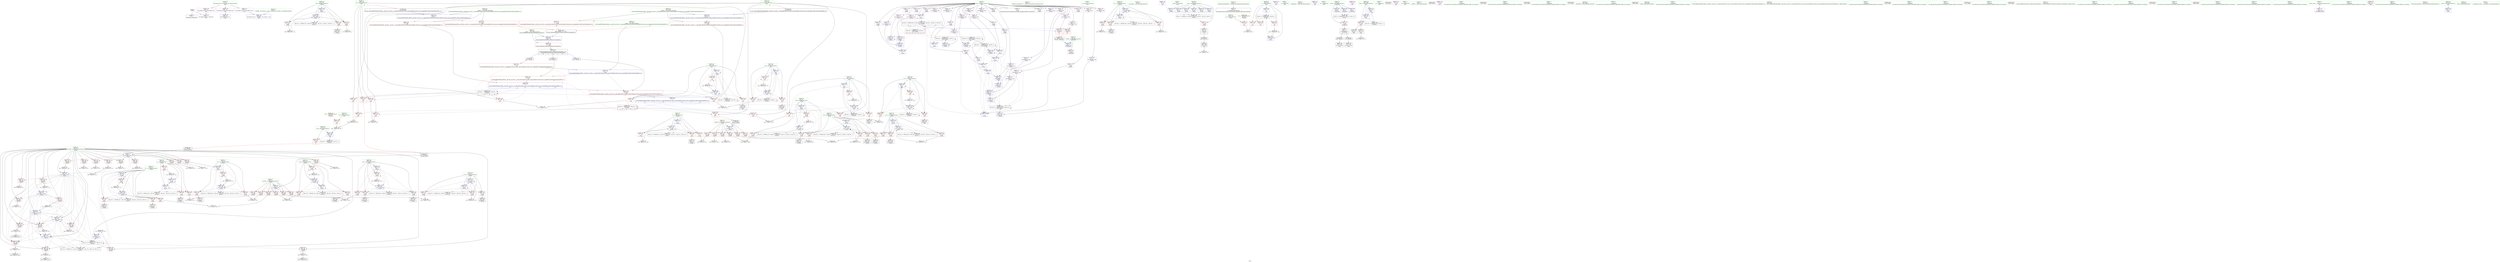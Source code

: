 digraph "SVFG" {
	label="SVFG";

	Node0x556c070593c0 [shape=record,color=grey,label="{NodeID: 0\nNullPtr}"];
	Node0x556c070593c0 -> Node0x556c07081850[style=solid];
	Node0x556c070593c0 -> Node0x556c0708e520[style=solid];
	Node0x556c070bdfd0 [shape=record,color=black,label="{NodeID: 526\nMR_26V_2 = PHI(MR_26V_4, MR_26V_1, MR_26V_1, MR_26V_1, MR_26V_1, MR_26V_1, )\npts\{103 \}\n}"];
	Node0x556c0709bc60 [shape=record,color=grey,label="{NodeID: 443\n414 = Binary(413, 415, )\n}"];
	Node0x556c0709bc60 -> Node0x556c07091470[style=solid];
	Node0x556c0708ef10 [shape=record,color=blue,label="{NodeID: 277\n90\<--148\ny\<--inc8\n_Z2Doiii\n}"];
	Node0x556c0708ef10 -> Node0x556c070883c0[style=dashed];
	Node0x556c0708ef10 -> Node0x556c07088490[style=dashed];
	Node0x556c0708ef10 -> Node0x556c07088560[style=dashed];
	Node0x556c0708ef10 -> Node0x556c0708ef10[style=dashed];
	Node0x556c0708ef10 -> Node0x556c070bc1d0[style=dashed];
	Node0x556c07082c60 [shape=record,color=red,label="{NodeID: 194\n203\<--96\n\<--x27\n_Z2Doiii\n}"];
	Node0x556c07082c60 -> Node0x556c0709c260[style=solid];
	Node0x556c0707fdf0 [shape=record,color=purple,label="{NodeID: 111\n183\<--8\n\<--map\n_Z2Doiii\n}"];
	Node0x556c0707fdf0 -> Node0x556c0708f3f0[style=solid];
	Node0x556c0707e090 [shape=record,color=green,label="{NodeID: 28\n36\<--37\n_ZNSt8ios_base4InitC1Ev\<--_ZNSt8ios_base4InitC1Ev_field_insensitive\n}"];
	Node0x556c0709e660 [shape=record,color=grey,label="{NodeID: 471\n126 = cmp(124, 125, )\n}"];
	Node0x556c070905d0 [shape=record,color=blue,label="{NodeID: 305\n309\<--122\n\<--\n_Z2Doiii\n}"];
	Node0x556c070905d0 -> Node0x556c07090770[style=dashed];
	Node0x556c070905d0 -> Node0x556c07090ab0[style=dashed];
	Node0x556c070905d0 -> Node0x556c07090ec0[style=dashed];
	Node0x556c070905d0 -> Node0x556c070916e0[style=dashed];
	Node0x556c070905d0 -> Node0x556c070b1ec0[style=dashed];
	Node0x556c07084320 [shape=record,color=red,label="{NodeID: 222\n409\<--112\n\<--x129\n_Z2Doiii\n}"];
	Node0x556c07084320 -> Node0x556c07082850[style=solid];
	Node0x556c07085dd0 [shape=record,color=purple,label="{NodeID: 139\n568\<--8\narrayidx40\<--map\nmain\n}"];
	Node0x556c07085dd0 -> Node0x556c0708dc00[style=solid];
	Node0x556c070808c0 [shape=record,color=green,label="{NodeID: 56\n447\<--448\nmy\<--my_field_insensitive\nmain\n|{|<s5>10}}"];
	Node0x556c070808c0 -> Node0x556c07084800[style=solid];
	Node0x556c070808c0 -> Node0x556c070848d0[style=solid];
	Node0x556c070808c0 -> Node0x556c070849a0[style=solid];
	Node0x556c070808c0 -> Node0x556c0708c990[style=solid];
	Node0x556c070808c0 -> Node0x556c0708ca20[style=solid];
	Node0x556c070808c0:s5 -> Node0x556c070ef590[style=solid,color=red];
	Node0x556c070efc10 [shape=record,color=black,label="{NodeID: 665\n628 = PHI(611, 617, 607, )\n0th arg _ZSt4moveIRiEONSt16remove_referenceIT_E4typeEOS2_ }"];
	Node0x556c070efc10 -> Node0x556c070927f0[style=solid];
	Node0x556c0708a720 [shape=record,color=black,label="{NodeID: 416\n364 = PHI(163, 362, )\n}"];
	Node0x556c07091c90 [shape=record,color=blue,label="{NodeID: 333\n457\<--122\ny\<--\nmain\n}"];
	Node0x556c07091c90 -> Node0x556c0708d170[style=dashed];
	Node0x556c07091c90 -> Node0x556c0708d240[style=dashed];
	Node0x556c07091c90 -> Node0x556c0708d310[style=dashed];
	Node0x556c07091c90 -> Node0x556c07091f00[style=dashed];
	Node0x556c07091c90 -> Node0x556c070b8ad0[style=dashed];
	Node0x556c0708d8c0 [shape=record,color=red,label="{NodeID: 250\n559\<--463\n\<--y33\nmain\n}"];
	Node0x556c0708d8c0 -> Node0x556c0709ef60[style=solid];
	Node0x556c07087520 [shape=record,color=red,label="{NodeID: 167\n194\<--88\n\<--tiles.addr\n_Z2Doiii\n}"];
	Node0x556c07087520 -> Node0x556c0709a160[style=solid];
	Node0x556c07082100 [shape=record,color=black,label="{NodeID: 84\n258\<--257\nidxprom56\<--\n_Z2Doiii\n}"];
	Node0x556c0705cb50 [shape=record,color=green,label="{NodeID: 1\n7\<--1\n__dso_handle\<--dummyObj\nGlob }"];
	Node0x556c070be4d0 [shape=record,color=black,label="{NodeID: 527\nMR_28V_2 = PHI(MR_28V_3, MR_28V_1, MR_28V_1, MR_28V_1, MR_28V_1, MR_28V_1, )\npts\{105 \}\n}"];
	Node0x556c0709bde0 [shape=record,color=grey,label="{NodeID: 444\n348 = Binary(347, 153, )\n}"];
	Node0x556c0709bde0 -> Node0x556c07090c50[style=solid];
	Node0x556c0708efe0 [shape=record,color=blue,label="{NodeID: 278\n151\<--153\n\<--\n_Z2Doiii\n}"];
	Node0x556c0708efe0 -> Node0x556c070bfdd0[style=dashed];
	Node0x556c07082d30 [shape=record,color=red,label="{NodeID: 195\n207\<--96\n\<--x27\n_Z2Doiii\n}"];
	Node0x556c07082d30 -> Node0x556c07081f60[style=solid];
	Node0x556c0707fec0 [shape=record,color=purple,label="{NodeID: 112\n209\<--8\n\<--map\n_Z2Doiii\n}"];
	Node0x556c0707e190 [shape=record,color=green,label="{NodeID: 29\n42\<--43\n__cxa_atexit\<--__cxa_atexit_field_insensitive\n}"];
	Node0x556c0709e7e0 [shape=record,color=grey,label="{NodeID: 472\n132 = cmp(130, 131, )\n}"];
	Node0x556c070906a0 [shape=record,color=blue,label="{NodeID: 306\n88\<--312\ntiles.addr\<--sub86\n_Z2Doiii\n}"];
	Node0x556c070906a0 -> Node0x556c07087c70[style=dashed];
	Node0x556c070906a0 -> Node0x556c07087d40[style=dashed];
	Node0x556c070906a0 -> Node0x556c07087e10[style=dashed];
	Node0x556c070906a0 -> Node0x556c07087ee0[style=dashed];
	Node0x556c070906a0 -> Node0x556c07087fb0[style=dashed];
	Node0x556c070906a0 -> Node0x556c07088080[style=dashed];
	Node0x556c070906a0 -> Node0x556c07088150[style=dashed];
	Node0x556c070906a0 -> Node0x556c07090910[style=dashed];
	Node0x556c070906a0 -> Node0x556c07090c50[style=dashed];
	Node0x556c070906a0 -> Node0x556c07091060[style=dashed];
	Node0x556c070906a0 -> Node0x556c070b14c0[style=dashed];
	Node0x556c070906a0 -> Node0x556c070bbcd0[style=dashed];
	Node0x556c070843f0 [shape=record,color=red,label="{NodeID: 223\n418\<--112\n\<--x129\n_Z2Doiii\n}"];
	Node0x556c070843f0 -> Node0x556c07099860[style=solid];
	Node0x556c07085ea0 [shape=record,color=purple,label="{NodeID: 140\n485\<--19\n\<--.str\nmain\n}"];
	Node0x556c07080990 [shape=record,color=green,label="{NodeID: 57\n449\<--450\nmx\<--mx_field_insensitive\nmain\n|{|<s5>10}}"];
	Node0x556c07080990 -> Node0x556c0708caf0[style=solid];
	Node0x556c07080990 -> Node0x556c0708cbc0[style=solid];
	Node0x556c07080990 -> Node0x556c0708cc90[style=solid];
	Node0x556c07080990 -> Node0x556c0708cd60[style=solid];
	Node0x556c07080990 -> Node0x556c0708ce30[style=solid];
	Node0x556c07080990:s5 -> Node0x556c070ef450[style=solid,color=red];
	Node0x556c0708a8b0 [shape=record,color=black,label="{NodeID: 417\n393 = PHI(163, 391, )\n}"];
	Node0x556c07091d60 [shape=record,color=blue,label="{NodeID: 334\n459\<--122\nx\<--\nmain\n}"];
	Node0x556c07091d60 -> Node0x556c0708d3e0[style=dashed];
	Node0x556c07091d60 -> Node0x556c0708d4b0[style=dashed];
	Node0x556c07091d60 -> Node0x556c0708d580[style=dashed];
	Node0x556c07091d60 -> Node0x556c07091d60[style=dashed];
	Node0x556c07091d60 -> Node0x556c07091e30[style=dashed];
	Node0x556c07091d60 -> Node0x556c070b8fd0[style=dashed];
	Node0x556c0708d990 [shape=record,color=red,label="{NodeID: 251\n563\<--463\n\<--y33\nmain\n}"];
	Node0x556c0708d990 -> Node0x556c0707f5d0[style=solid];
	Node0x556c070875f0 [shape=record,color=red,label="{NodeID: 168\n199\<--88\n\<--tiles.addr\n_Z2Doiii\n}"];
	Node0x556c070875f0 -> Node0x556c07099fe0[style=solid];
	Node0x556c070821d0 [shape=record,color=black,label="{NodeID: 85\n261\<--260\nidxprom58\<--\n_Z2Doiii\n}"];
	Node0x556c0705cbe0 [shape=record,color=green,label="{NodeID: 2\n18\<--1\n_ZSt3cin\<--dummyObj\nGlob }"];
	Node0x556c070be9d0 [shape=record,color=black,label="{NodeID: 528\nMR_30V_2 = PHI(MR_30V_4, MR_30V_1, MR_30V_1, MR_30V_1, MR_30V_1, MR_30V_1, )\npts\{107 \}\n}"];
	Node0x556c0709bf60 [shape=record,color=grey,label="{NodeID: 445\n352 = Binary(351, 119, )\n}"];
	Node0x556c0709bf60 -> Node0x556c07090d20[style=solid];
	Node0x556c0708f0b0 [shape=record,color=blue,label="{NodeID: 279\n82\<--155\nretval\<--\n_Z2Doiii\n}"];
	Node0x556c0708f0b0 -> Node0x556c070bb7d0[style=dashed];
	Node0x556c07082e00 [shape=record,color=red,label="{NodeID: 196\n212\<--96\n\<--x27\n_Z2Doiii\n}"];
	Node0x556c07082e00 -> Node0x556c07082030[style=solid];
	Node0x556c0707ff90 [shape=record,color=purple,label="{NodeID: 113\n210\<--8\narrayidx32\<--map\n_Z2Doiii\n}"];
	Node0x556c0707ff90 -> Node0x556c0708f660[style=solid];
	Node0x556c0707e290 [shape=record,color=green,label="{NodeID: 30\n41\<--47\n_ZNSt8ios_base4InitD1Ev\<--_ZNSt8ios_base4InitD1Ev_field_insensitive\n}"];
	Node0x556c0707e290 -> Node0x556c07081a50[style=solid];
	Node0x556c0709e960 [shape=record,color=grey,label="{NodeID: 473\n240 = cmp(239, 241, )\n}"];
	Node0x556c07090770 [shape=record,color=blue,label="{NodeID: 307\n318\<--122\n\<--\n_Z2Doiii\n}"];
	Node0x556c07090770 -> Node0x556c07090840[style=dashed];
	Node0x556c070844c0 [shape=record,color=red,label="{NodeID: 224\n472\<--443\n\<--tc\nmain\n}"];
	Node0x556c070844c0 -> Node0x556c0709e4e0[style=solid];
	Node0x556c07085f70 [shape=record,color=purple,label="{NodeID: 141\n507\<--21\n\<--.str.1\nmain\n}"];
	Node0x556c07080a60 [shape=record,color=green,label="{NodeID: 58\n451\<--452\nM\<--M_field_insensitive\nmain\n}"];
	Node0x556c07080a60 -> Node0x556c0708cf00[style=solid];
	Node0x556c070992c0 [shape=record,color=black,label="{NodeID: 418\n404 = PHI(163, 402, )\n}"];
	Node0x556c07091e30 [shape=record,color=blue,label="{NodeID: 335\n459\<--540\nx\<--inc\nmain\n}"];
	Node0x556c07091e30 -> Node0x556c0708d3e0[style=dashed];
	Node0x556c07091e30 -> Node0x556c0708d4b0[style=dashed];
	Node0x556c07091e30 -> Node0x556c0708d580[style=dashed];
	Node0x556c07091e30 -> Node0x556c07091d60[style=dashed];
	Node0x556c07091e30 -> Node0x556c07091e30[style=dashed];
	Node0x556c07091e30 -> Node0x556c070b8fd0[style=dashed];
	Node0x556c0708da60 [shape=record,color=red,label="{NodeID: 252\n575\<--463\n\<--y33\nmain\n}"];
	Node0x556c0708da60 -> Node0x556c0709bae0[style=solid];
	Node0x556c070876c0 [shape=record,color=red,label="{NodeID: 169\n228\<--88\n\<--tiles.addr\n_Z2Doiii\n}"];
	Node0x556c070876c0 -> Node0x556c0709c9e0[style=solid];
	Node0x556c070822a0 [shape=record,color=black,label="{NodeID: 86\n285\<--284\nidxprom74\<--\n_Z2Doiii\n}"];
	Node0x556c0705a380 [shape=record,color=green,label="{NodeID: 3\n19\<--1\n.str\<--dummyObj\nGlob }"];
	Node0x556c070beed0 [shape=record,color=black,label="{NodeID: 529\nMR_32V_2 = PHI(MR_32V_4, MR_32V_1, MR_32V_1, MR_32V_1, MR_32V_1, MR_32V_1, )\npts\{109 \}\n}"];
	Node0x556c0709c0e0 [shape=record,color=grey,label="{NodeID: 446\n171 = cmp(169, 170, )\n}"];
	Node0x556c0708f180 [shape=record,color=blue,label="{NodeID: 280\n94\<--166\nx12\<--\n_Z2Doiii\n}"];
	Node0x556c0708f180 -> Node0x556c070888a0[style=dashed];
	Node0x556c0708f180 -> Node0x556c07082ac0[style=dashed];
	Node0x556c0708f180 -> Node0x556c07082b90[style=dashed];
	Node0x556c0708f180 -> Node0x556c0708f320[style=dashed];
	Node0x556c0708f180 -> Node0x556c070bcbd0[style=dashed];
	Node0x556c07082ed0 [shape=record,color=red,label="{NodeID: 197\n218\<--96\n\<--x27\n_Z2Doiii\n}"];
	Node0x556c07082ed0 -> Node0x556c0709aa60[style=solid];
	Node0x556c07080060 [shape=record,color=purple,label="{NodeID: 114\n214\<--8\n\<--map\n_Z2Doiii\n}"];
	Node0x556c0707e390 [shape=record,color=green,label="{NodeID: 31\n54\<--55\n_Z7getChari\<--_Z7getChari_field_insensitive\n}"];
	Node0x556c0709eae0 [shape=record,color=grey,label="{NodeID: 474\n359 = cmp(357, 358, )\n}"];
	Node0x556c07090840 [shape=record,color=blue,label="{NodeID: 308\n320\<--122\n\<--\n_Z2Doiii\n}"];
	Node0x556c07090840 -> Node0x556c07090ab0[style=dashed];
	Node0x556c07090840 -> Node0x556c07090ec0[style=dashed];
	Node0x556c07090840 -> Node0x556c070916e0[style=dashed];
	Node0x556c07090840 -> Node0x556c070b1ec0[style=dashed];
	Node0x556c07084590 [shape=record,color=red,label="{NodeID: 225\n471\<--445\n\<--c\nmain\n}"];
	Node0x556c07084590 -> Node0x556c0709e4e0[style=solid];
	Node0x556c07086040 [shape=record,color=purple,label="{NodeID: 142\n536\<--23\n\<--.str.2\nmain\n}"];
	Node0x556c07080b30 [shape=record,color=green,label="{NodeID: 59\n453\<--454\ntiles\<--tiles_field_insensitive\nmain\n}"];
	Node0x556c07080b30 -> Node0x556c0708cfd0[style=solid];
	Node0x556c07080b30 -> Node0x556c07091a20[style=solid];
	Node0x556c07099860 [shape=record,color=grey,label="{NodeID: 419\n419 = Binary(418, 119, )\n}"];
	Node0x556c07099860 -> Node0x556c07091540[style=solid];
	Node0x556c07091f00 [shape=record,color=blue,label="{NodeID: 336\n457\<--547\ny\<--inc26\nmain\n}"];
	Node0x556c07091f00 -> Node0x556c0708d170[style=dashed];
	Node0x556c07091f00 -> Node0x556c0708d240[style=dashed];
	Node0x556c07091f00 -> Node0x556c0708d310[style=dashed];
	Node0x556c07091f00 -> Node0x556c07091f00[style=dashed];
	Node0x556c07091f00 -> Node0x556c070b8ad0[style=dashed];
	Node0x556c0708db30 [shape=record,color=red,label="{NodeID: 253\n533\<--532\n\<--arrayidx20\nmain\n|{<s0>13}}"];
	Node0x556c0708db30:s0 -> Node0x556c070ef6d0[style=solid,color=red];
	Node0x556c07087790 [shape=record,color=red,label="{NodeID: 170\n231\<--88\n\<--tiles.addr\n_Z2Doiii\n}"];
	Node0x556c07087790 -> Node0x556c0709ede0[style=solid];
	Node0x556c07082370 [shape=record,color=black,label="{NodeID: 87\n288\<--287\nidxprom76\<--\n_Z2Doiii\n}"];
	Node0x556c0705a410 [shape=record,color=green,label="{NodeID: 4\n21\<--1\n.str.1\<--dummyObj\nGlob }"];
	Node0x556c070bf3d0 [shape=record,color=black,label="{NodeID: 530\nMR_34V_2 = PHI(MR_34V_4, MR_34V_1, MR_34V_1, MR_34V_1, MR_34V_1, MR_34V_1, )\npts\{111 \}\n}"];
	Node0x556c0709c260 [shape=record,color=grey,label="{NodeID: 447\n205 = cmp(203, 204, )\n}"];
	Node0x556c0708f250 [shape=record,color=blue,label="{NodeID: 281\n176\<--119\narrayidx17\<--\n_Z2Doiii\n}"];
	Node0x556c0708f250 -> Node0x556c0708f250[style=dashed];
	Node0x556c0708f250 -> Node0x556c0708f3f0[style=dashed];
	Node0x556c07082fa0 [shape=record,color=red,label="{NodeID: 198\n247\<--98\n\<--y48\n_Z2Doiii\n}"];
	Node0x556c07082fa0 -> Node0x556c0709dbe0[style=solid];
	Node0x556c07080130 [shape=record,color=purple,label="{NodeID: 115\n215\<--8\narrayidx34\<--map\n_Z2Doiii\n}"];
	Node0x556c07080130 -> Node0x556c0708f730[style=solid];
	Node0x556c0707e490 [shape=record,color=green,label="{NodeID: 32\n58\<--59\nretval\<--retval_field_insensitive\n_Z7getChari\n}"];
	Node0x556c0707e490 -> Node0x556c07086680[style=solid];
	Node0x556c0707e490 -> Node0x556c0708e6f0[style=solid];
	Node0x556c0707e490 -> Node0x556c0708e7c0[style=solid];
	Node0x556c0707e490 -> Node0x556c0708e890[style=solid];
	Node0x556c0709ec60 [shape=record,color=grey,label="{NodeID: 475\n236 = cmp(235, 237, )\n}"];
	Node0x556c07090910 [shape=record,color=blue,label="{NodeID: 309\n88\<--323\ntiles.addr\<--sub90\n_Z2Doiii\n}"];
	Node0x556c07090910 -> Node0x556c07087e10[style=dashed];
	Node0x556c07090910 -> Node0x556c07087ee0[style=dashed];
	Node0x556c07090910 -> Node0x556c07087fb0[style=dashed];
	Node0x556c07090910 -> Node0x556c07088080[style=dashed];
	Node0x556c07090910 -> Node0x556c07088150[style=dashed];
	Node0x556c07090910 -> Node0x556c07090c50[style=dashed];
	Node0x556c07090910 -> Node0x556c07091060[style=dashed];
	Node0x556c07090910 -> Node0x556c070b14c0[style=dashed];
	Node0x556c07090910 -> Node0x556c070bbcd0[style=dashed];
	Node0x556c07084660 [shape=record,color=red,label="{NodeID: 226\n484\<--445\n\<--c\nmain\n}"];
	Node0x556c07086110 [shape=record,color=purple,label="{NodeID: 143\n572\<--23\n\<--.str.2\nmain\n}"];
	Node0x556c07080c00 [shape=record,color=green,label="{NodeID: 60\n455\<--456\nswaps\<--swaps_field_insensitive\nmain\n}"];
	Node0x556c07080c00 -> Node0x556c0708d0a0[style=solid];
	Node0x556c07080c00 -> Node0x556c07091af0[style=solid];
	Node0x556c07080c00 -> Node0x556c07091bc0[style=solid];
	Node0x556c070999e0 [shape=record,color=grey,label="{NodeID: 420\n323 = Binary(322, 153, )\n}"];
	Node0x556c070999e0 -> Node0x556c07090910[style=solid];
	Node0x556c07091fd0 [shape=record,color=blue,label="{NodeID: 337\n461\<--122\nx29\<--\nmain\n}"];
	Node0x556c07091fd0 -> Node0x556c0708d650[style=dashed];
	Node0x556c07091fd0 -> Node0x556c0708d720[style=dashed];
	Node0x556c07091fd0 -> Node0x556c0708d7f0[style=dashed];
	Node0x556c07091fd0 -> Node0x556c07092240[style=dashed];
	Node0x556c07091fd0 -> Node0x556c070b94d0[style=dashed];
	Node0x556c0708dc00 [shape=record,color=red,label="{NodeID: 254\n569\<--568\n\<--arrayidx40\nmain\n|{<s0>16}}"];
	Node0x556c0708dc00:s0 -> Node0x556c070ef6d0[style=solid,color=red];
	Node0x556c07087860 [shape=record,color=red,label="{NodeID: 171\n235\<--88\n\<--tiles.addr\n_Z2Doiii\n}"];
	Node0x556c07087860 -> Node0x556c0709ec60[style=solid];
	Node0x556c07082440 [shape=record,color=black,label="{NodeID: 88\n338\<--337\nidxprom97\<--\n_Z2Doiii\n}"];
	Node0x556c0705a4a0 [shape=record,color=green,label="{NodeID: 5\n23\<--1\n.str.2\<--dummyObj\nGlob }"];
	Node0x556c070bf8d0 [shape=record,color=black,label="{NodeID: 531\nMR_36V_2 = PHI(MR_36V_3, MR_36V_1, MR_36V_1, MR_36V_1, MR_36V_1, MR_36V_1, )\npts\{113 \}\n}"];
	Node0x556c0709c3e0 [shape=record,color=grey,label="{NodeID: 448\n525 = cmp(523, 524, )\n}"];
	Node0x556c0708f320 [shape=record,color=blue,label="{NodeID: 282\n94\<--180\nx12\<--inc19\n_Z2Doiii\n}"];
	Node0x556c0708f320 -> Node0x556c070888a0[style=dashed];
	Node0x556c0708f320 -> Node0x556c07082ac0[style=dashed];
	Node0x556c0708f320 -> Node0x556c07082b90[style=dashed];
	Node0x556c0708f320 -> Node0x556c0708f320[style=dashed];
	Node0x556c0708f320 -> Node0x556c070bcbd0[style=dashed];
	Node0x556c07083070 [shape=record,color=red,label="{NodeID: 199\n257\<--98\n\<--y48\n_Z2Doiii\n}"];
	Node0x556c07083070 -> Node0x556c07082100[style=solid];
	Node0x556c07084b20 [shape=record,color=purple,label="{NodeID: 116\n222\<--8\n\<--map\n_Z2Doiii\n}"];
	Node0x556c07084b20 -> Node0x556c0708f8d0[style=solid];
	Node0x556c0707e560 [shape=record,color=green,label="{NodeID: 33\n60\<--61\nid.addr\<--id.addr_field_insensitive\n_Z7getChari\n}"];
	Node0x556c0707e560 -> Node0x556c07086750[style=solid];
	Node0x556c0707e560 -> Node0x556c0708e620[style=solid];
	Node0x556c070ec1a0 [shape=record,color=black,label="{NodeID: 642\n39 = PHI()\n}"];
	Node0x556c0709ede0 [shape=record,color=grey,label="{NodeID: 476\n232 = cmp(231, 233, )\n}"];
	Node0x556c070909e0 [shape=record,color=blue,label="{NodeID: 310\n106\<--233\ny92\<--\n_Z2Doiii\n}"];
	Node0x556c070909e0 -> Node0x556c07083960[style=dashed];
	Node0x556c070909e0 -> Node0x556c07083a30[style=dashed];
	Node0x556c070909e0 -> Node0x556c07083b00[style=dashed];
	Node0x556c070909e0 -> Node0x556c07083bd0[style=dashed];
	Node0x556c070909e0 -> Node0x556c07090d20[style=dashed];
	Node0x556c070909e0 -> Node0x556c070be9d0[style=dashed];
	Node0x556c07084730 [shape=record,color=red,label="{NodeID: 227\n589\<--445\n\<--c\nmain\n}"];
	Node0x556c07084730 -> Node0x556c0709b660[style=solid];
	Node0x556c070861e0 [shape=record,color=purple,label="{NodeID: 144\n543\<--25\n\<--.str.3\nmain\n}"];
	Node0x556c07080cd0 [shape=record,color=green,label="{NodeID: 61\n457\<--458\ny\<--y_field_insensitive\nmain\n}"];
	Node0x556c07080cd0 -> Node0x556c0708d170[style=solid];
	Node0x556c07080cd0 -> Node0x556c0708d240[style=solid];
	Node0x556c07080cd0 -> Node0x556c0708d310[style=solid];
	Node0x556c07080cd0 -> Node0x556c07091c90[style=solid];
	Node0x556c07080cd0 -> Node0x556c07091f00[style=solid];
	Node0x556c070caae0 [shape=record,color=yellow,style=double,label="{NodeID: 587\n50V_1 = ENCHI(MR_50V_0)\npts\{452 \}\nFun[main]}"];
	Node0x556c070caae0 -> Node0x556c0708cf00[style=dashed];
	Node0x556c070b71d0 [shape=record,color=black,label="{NodeID: 504\nMR_44V_3 = PHI(MR_44V_4, MR_44V_2, )\npts\{446 \}\n}"];
	Node0x556c070b71d0 -> Node0x556c07084590[style=dashed];
	Node0x556c070b71d0 -> Node0x556c07084660[style=dashed];
	Node0x556c070b71d0 -> Node0x556c07084730[style=dashed];
	Node0x556c070b71d0 -> Node0x556c07092310[style=dashed];
	Node0x556c07099b60 [shape=record,color=grey,label="{NodeID: 421\n540 = Binary(539, 119, )\n}"];
	Node0x556c07099b60 -> Node0x556c07091e30[style=solid];
	Node0x556c070920a0 [shape=record,color=blue,label="{NodeID: 338\n463\<--122\ny33\<--\nmain\n}"];
	Node0x556c070920a0 -> Node0x556c0708d8c0[style=dashed];
	Node0x556c070920a0 -> Node0x556c0708d990[style=dashed];
	Node0x556c070920a0 -> Node0x556c0708da60[style=dashed];
	Node0x556c070920a0 -> Node0x556c070920a0[style=dashed];
	Node0x556c070920a0 -> Node0x556c07092170[style=dashed];
	Node0x556c070920a0 -> Node0x556c070b99d0[style=dashed];
	Node0x556c0708dcd0 [shape=record,color=red,label="{NodeID: 255\n611\<--603\n\<--__a.addr\n_ZSt4swapIiENSt9enable_ifIXsr6__and_ISt6__not_ISt15__is_tuple_likeIT_EESt21is_move_constructibleIS3_ESt18is_move_assignableIS3_EEE5valueEvE4typeERS3_SC_\n|{<s0>19}}"];
	Node0x556c0708dcd0:s0 -> Node0x556c070efc10[style=solid,color=red];
	Node0x556c07087930 [shape=record,color=red,label="{NodeID: 172\n239\<--88\n\<--tiles.addr\n_Z2Doiii\n}"];
	Node0x556c07087930 -> Node0x556c0709e960[style=solid];
	Node0x556c07082510 [shape=record,color=black,label="{NodeID: 89\n343\<--342\nidxprom100\<--\n_Z2Doiii\n}"];
	Node0x556c0707d090 [shape=record,color=green,label="{NodeID: 6\n25\<--1\n.str.3\<--dummyObj\nGlob }"];
	Node0x556c070bfdd0 [shape=record,color=black,label="{NodeID: 532\nMR_38V_6 = PHI(MR_38V_35, MR_38V_1, MR_38V_9, MR_38V_1, MR_38V_13, MR_38V_5, )\npts\{170000 \}\n|{<s0>11|<s1>11|<s2>11}}"];
	Node0x556c070bfdd0:s0 -> Node0x556c0708db30[style=dashed,color=blue];
	Node0x556c070bfdd0:s1 -> Node0x556c0708dc00[style=dashed,color=blue];
	Node0x556c070bfdd0:s2 -> Node0x556c070b9ed0[style=dashed,color=blue];
	Node0x556c0709c560 [shape=record,color=grey,label="{NodeID: 449\n330 = cmp(328, 329, )\n}"];
	Node0x556c0708f3f0 [shape=record,color=blue,label="{NodeID: 283\n183\<--153\n\<--\n_Z2Doiii\n}"];
	Node0x556c0708f3f0 -> Node0x556c070bfdd0[style=dashed];
	Node0x556c07083140 [shape=record,color=red,label="{NodeID: 200\n270\<--98\n\<--y48\n_Z2Doiii\n}"];
	Node0x556c07083140 -> Node0x556c0709b360[style=solid];
	Node0x556c07084bf0 [shape=record,color=purple,label="{NodeID: 117\n259\<--8\narrayidx57\<--map\n_Z2Doiii\n}"];
	Node0x556c0707e630 [shape=record,color=green,label="{NodeID: 34\n76\<--77\n_Z2Doiii\<--_Z2Doiii_field_insensitive\n}"];
	Node0x556c070ec5c0 [shape=record,color=black,label="{NodeID: 643\n466 = PHI()\n}"];
	Node0x556c0709ef60 [shape=record,color=grey,label="{NodeID: 477\n561 = cmp(559, 560, )\n}"];
	Node0x556c07090ab0 [shape=record,color=blue,label="{NodeID: 311\n340\<--122\narrayidx99\<--\n_Z2Doiii\n}"];
	Node0x556c07090ab0 -> Node0x556c07090b80[style=dashed];
	Node0x556c07084800 [shape=record,color=red,label="{NodeID: 228\n478\<--447\n\<--my\nmain\n}"];
	Node0x556c07084800 -> Node0x556c0709b1e0[style=solid];
	Node0x556c070862b0 [shape=record,color=purple,label="{NodeID: 145\n579\<--25\n\<--.str.3\nmain\n}"];
	Node0x556c07080da0 [shape=record,color=green,label="{NodeID: 62\n459\<--460\nx\<--x_field_insensitive\nmain\n}"];
	Node0x556c07080da0 -> Node0x556c0708d3e0[style=solid];
	Node0x556c07080da0 -> Node0x556c0708d4b0[style=solid];
	Node0x556c07080da0 -> Node0x556c0708d580[style=solid];
	Node0x556c07080da0 -> Node0x556c07091d60[style=solid];
	Node0x556c07080da0 -> Node0x556c07091e30[style=solid];
	Node0x556c070b76d0 [shape=record,color=black,label="{NodeID: 505\nMR_46V_2 = PHI(MR_46V_4, MR_46V_1, )\npts\{448 \}\n|{|<s6>10|<s7>10|<s8>10|<s9>10}}"];
	Node0x556c070b76d0 -> Node0x556c07084800[style=dashed];
	Node0x556c070b76d0 -> Node0x556c070848d0[style=dashed];
	Node0x556c070b76d0 -> Node0x556c070849a0[style=dashed];
	Node0x556c070b76d0 -> Node0x556c0708c990[style=dashed];
	Node0x556c070b76d0 -> Node0x556c0708ca20[style=dashed];
	Node0x556c070b76d0 -> Node0x556c070b76d0[style=dashed];
	Node0x556c070b76d0:s6 -> Node0x556c0708e010[style=dashed,color=red];
	Node0x556c070b76d0:s7 -> Node0x556c0708e0e0[style=dashed,color=red];
	Node0x556c070b76d0:s8 -> Node0x556c0708e1b0[style=dashed,color=red];
	Node0x556c070b76d0:s9 -> Node0x556c07092720[style=dashed,color=red];
	Node0x556c07099ce0 [shape=record,color=grey,label="{NodeID: 422\n547 = Binary(546, 119, )\n}"];
	Node0x556c07099ce0 -> Node0x556c07091f00[style=solid];
	Node0x556c07092170 [shape=record,color=blue,label="{NodeID: 339\n463\<--576\ny33\<--inc45\nmain\n}"];
	Node0x556c07092170 -> Node0x556c0708d8c0[style=dashed];
	Node0x556c07092170 -> Node0x556c0708d990[style=dashed];
	Node0x556c07092170 -> Node0x556c0708da60[style=dashed];
	Node0x556c07092170 -> Node0x556c070920a0[style=dashed];
	Node0x556c07092170 -> Node0x556c07092170[style=dashed];
	Node0x556c07092170 -> Node0x556c070b99d0[style=dashed];
	Node0x556c0708dda0 [shape=record,color=red,label="{NodeID: 256\n620\<--603\n\<--__a.addr\n_ZSt4swapIiENSt9enable_ifIXsr6__and_ISt6__not_ISt15__is_tuple_likeIT_EESt21is_move_constructibleIS3_ESt18is_move_assignableIS3_EEE5valueEvE4typeERS3_SC_\n}"];
	Node0x556c0708dda0 -> Node0x556c07092650[style=solid];
	Node0x556c07087a00 [shape=record,color=red,label="{NodeID: 173\n301\<--88\n\<--tiles.addr\n_Z2Doiii\n}"];
	Node0x556c07087a00 -> Node0x556c0709a5e0[style=solid];
	Node0x556c070825e0 [shape=record,color=black,label="{NodeID: 90\n367\<--366\nidxprom114\<--\n_Z2Doiii\n}"];
	Node0x556c0707d120 [shape=record,color=green,label="{NodeID: 7\n28\<--1\n\<--dummyObj\nCan only get source location for instruction, argument, global var or function.}"];
	Node0x556c0709c6e0 [shape=record,color=grey,label="{NodeID: 450\n333 = cmp(332, 153, )\n}"];
	Node0x556c0709c6e0 -> Node0x556c0708a590[style=solid];
	Node0x556c0708f4c0 [shape=record,color=blue,label="{NodeID: 284\n82\<--155\nretval\<--\n_Z2Doiii\n}"];
	Node0x556c0708f4c0 -> Node0x556c070bb7d0[style=dashed];
	Node0x556c07083210 [shape=record,color=red,label="{NodeID: 201\n253\<--100\n\<--x52\n_Z2Doiii\n}"];
	Node0x556c07083210 -> Node0x556c0709d8e0[style=solid];
	Node0x556c07084cc0 [shape=record,color=purple,label="{NodeID: 118\n262\<--8\narrayidx59\<--map\n_Z2Doiii\n}"];
	Node0x556c07084cc0 -> Node0x556c0708fdb0[style=solid];
	Node0x556c0707e730 [shape=record,color=green,label="{NodeID: 35\n82\<--83\nretval\<--retval_field_insensitive\n_Z2Doiii\n}"];
	Node0x556c0707e730 -> Node0x556c07086820[style=solid];
	Node0x556c0707e730 -> Node0x556c0708f0b0[style=solid];
	Node0x556c0707e730 -> Node0x556c0708f4c0[style=solid];
	Node0x556c0707e730 -> Node0x556c0708f9a0[style=solid];
	Node0x556c0707e730 -> Node0x556c0708fa70[style=solid];
	Node0x556c0707e730 -> Node0x556c0708fb40[style=solid];
	Node0x556c0707e730 -> Node0x556c070917b0[style=solid];
	Node0x556c070ee360 [shape=record,color=black,label="{NodeID: 644\n475 = PHI()\n}"];
	Node0x556c0709f0e0 [shape=record,color=grey,label="{NodeID: 478\n402 = cmp(401, 122, )\n}"];
	Node0x556c0709f0e0 -> Node0x556c070992c0[style=solid];
	Node0x556c07090b80 [shape=record,color=blue,label="{NodeID: 312\n345\<--122\narrayidx102\<--\n_Z2Doiii\n}"];
	Node0x556c07090b80 -> Node0x556c07090ab0[style=dashed];
	Node0x556c07090b80 -> Node0x556c07090ec0[style=dashed];
	Node0x556c07090b80 -> Node0x556c070916e0[style=dashed];
	Node0x556c07090b80 -> Node0x556c070b1ec0[style=dashed];
	Node0x556c070848d0 [shape=record,color=red,label="{NodeID: 229\n490\<--447\n\<--my\nmain\n}"];
	Node0x556c070848d0 -> Node0x556c0709dd60[style=solid];
	Node0x556c07086380 [shape=record,color=purple,label="{NodeID: 146\n638\<--27\nllvm.global_ctors_0\<--llvm.global_ctors\nGlob }"];
	Node0x556c07086380 -> Node0x556c0708e350[style=solid];
	Node0x556c07080e70 [shape=record,color=green,label="{NodeID: 63\n461\<--462\nx29\<--x29_field_insensitive\nmain\n}"];
	Node0x556c07080e70 -> Node0x556c0708d650[style=solid];
	Node0x556c07080e70 -> Node0x556c0708d720[style=solid];
	Node0x556c07080e70 -> Node0x556c0708d7f0[style=solid];
	Node0x556c07080e70 -> Node0x556c07091fd0[style=solid];
	Node0x556c07080e70 -> Node0x556c07092240[style=solid];
	Node0x556c070b7bd0 [shape=record,color=black,label="{NodeID: 506\nMR_48V_2 = PHI(MR_48V_4, MR_48V_1, )\npts\{450 \}\n|{|<s6>10|<s7>10|<s8>10}}"];
	Node0x556c070b7bd0 -> Node0x556c0708caf0[style=dashed];
	Node0x556c070b7bd0 -> Node0x556c0708cbc0[style=dashed];
	Node0x556c070b7bd0 -> Node0x556c0708cc90[style=dashed];
	Node0x556c070b7bd0 -> Node0x556c0708cd60[style=dashed];
	Node0x556c070b7bd0 -> Node0x556c0708ce30[style=dashed];
	Node0x556c070b7bd0 -> Node0x556c070b7bd0[style=dashed];
	Node0x556c070b7bd0:s6 -> Node0x556c0708e010[style=dashed,color=red];
	Node0x556c070b7bd0:s7 -> Node0x556c0708e0e0[style=dashed,color=red];
	Node0x556c070b7bd0:s8 -> Node0x556c07092650[style=dashed,color=red];
	Node0x556c07099e60 [shape=record,color=grey,label="{NodeID: 423\n424 = Binary(423, 119, )\n}"];
	Node0x556c07099e60 -> Node0x556c07091610[style=solid];
	Node0x556c07092240 [shape=record,color=blue,label="{NodeID: 340\n461\<--583\nx29\<--inc49\nmain\n}"];
	Node0x556c07092240 -> Node0x556c0708d650[style=dashed];
	Node0x556c07092240 -> Node0x556c0708d720[style=dashed];
	Node0x556c07092240 -> Node0x556c0708d7f0[style=dashed];
	Node0x556c07092240 -> Node0x556c07092240[style=dashed];
	Node0x556c07092240 -> Node0x556c070b94d0[style=dashed];
	Node0x556c0708de70 [shape=record,color=red,label="{NodeID: 257\n617\<--605\n\<--__b.addr\n_ZSt4swapIiENSt9enable_ifIXsr6__and_ISt6__not_ISt15__is_tuple_likeIT_EESt21is_move_constructibleIS3_ESt18is_move_assignableIS3_EEE5valueEvE4typeERS3_SC_\n|{<s0>20}}"];
	Node0x556c0708de70:s0 -> Node0x556c070efc10[style=solid,color=red];
	Node0x556c07087ad0 [shape=record,color=red,label="{NodeID: 174\n304\<--88\n\<--tiles.addr\n_Z2Doiii\n}"];
	Node0x556c07087ad0 -> Node0x556c0709ce60[style=solid];
	Node0x556c070826b0 [shape=record,color=black,label="{NodeID: 91\n372\<--371\nidxprom116\<--\n_Z2Doiii\n}"];
	Node0x556c0707d1b0 [shape=record,color=green,label="{NodeID: 8\n66\<--1\n\<--dummyObj\nCan only get source location for instruction, argument, global var or function.}"];
	Node0x556c0709c860 [shape=record,color=grey,label="{NodeID: 451\n196 = cmp(195, 122, )\n}"];
	Node0x556c0708f590 [shape=record,color=blue,label="{NodeID: 285\n96\<--200\nx27\<--div\n_Z2Doiii\n}"];
	Node0x556c0708f590 -> Node0x556c07082c60[style=dashed];
	Node0x556c0708f590 -> Node0x556c07082d30[style=dashed];
	Node0x556c0708f590 -> Node0x556c07082e00[style=dashed];
	Node0x556c0708f590 -> Node0x556c07082ed0[style=dashed];
	Node0x556c0708f590 -> Node0x556c0708f800[style=dashed];
	Node0x556c0708f590 -> Node0x556c070bd0d0[style=dashed];
	Node0x556c070832e0 [shape=record,color=red,label="{NodeID: 202\n260\<--100\n\<--x52\n_Z2Doiii\n}"];
	Node0x556c070832e0 -> Node0x556c070821d0[style=solid];
	Node0x556c07084d90 [shape=record,color=purple,label="{NodeID: 119\n286\<--8\narrayidx75\<--map\n_Z2Doiii\n}"];
	Node0x556c0707e800 [shape=record,color=green,label="{NodeID: 36\n84\<--85\nmy.addr\<--my.addr_field_insensitive\n_Z2Doiii\n}"];
	Node0x556c0707e800 -> Node0x556c070868f0[style=solid];
	Node0x556c0707e800 -> Node0x556c070869c0[style=solid];
	Node0x556c0707e800 -> Node0x556c07086a90[style=solid];
	Node0x556c0707e800 -> Node0x556c07086b60[style=solid];
	Node0x556c0707e800 -> Node0x556c07086c30[style=solid];
	Node0x556c0707e800 -> Node0x556c07086d00[style=solid];
	Node0x556c0707e800 -> Node0x556c0708e960[style=solid];
	Node0x556c070ee4c0 [shape=record,color=black,label="{NodeID: 645\n476 = PHI()\n}"];
	Node0x556c0709f260 [shape=record,color=grey,label="{NodeID: 479\n555 = cmp(553, 554, )\n}"];
	Node0x556c07090c50 [shape=record,color=blue,label="{NodeID: 313\n88\<--348\ntiles.addr\<--sub103\n_Z2Doiii\n}"];
	Node0x556c07090c50 -> Node0x556c07087e10[style=dashed];
	Node0x556c07090c50 -> Node0x556c07087ee0[style=dashed];
	Node0x556c07090c50 -> Node0x556c07087fb0[style=dashed];
	Node0x556c07090c50 -> Node0x556c07088080[style=dashed];
	Node0x556c07090c50 -> Node0x556c07088150[style=dashed];
	Node0x556c07090c50 -> Node0x556c07090c50[style=dashed];
	Node0x556c07090c50 -> Node0x556c07091060[style=dashed];
	Node0x556c07090c50 -> Node0x556c070b14c0[style=dashed];
	Node0x556c07090c50 -> Node0x556c070bbcd0[style=dashed];
	Node0x556c070849a0 [shape=record,color=red,label="{NodeID: 230\n500\<--447\n\<--my\nmain\n|{<s0>11}}"];
	Node0x556c070849a0:s0 -> Node0x556c070ef8e0[style=solid,color=red];
	Node0x556c07086480 [shape=record,color=purple,label="{NodeID: 147\n639\<--27\nllvm.global_ctors_1\<--llvm.global_ctors\nGlob }"];
	Node0x556c07086480 -> Node0x556c0708e420[style=solid];
	Node0x556c07080f40 [shape=record,color=green,label="{NodeID: 64\n463\<--464\ny33\<--y33_field_insensitive\nmain\n}"];
	Node0x556c07080f40 -> Node0x556c0708d8c0[style=solid];
	Node0x556c07080f40 -> Node0x556c0708d990[style=solid];
	Node0x556c07080f40 -> Node0x556c0708da60[style=solid];
	Node0x556c07080f40 -> Node0x556c070920a0[style=solid];
	Node0x556c07080f40 -> Node0x556c07092170[style=solid];
	Node0x556c070b80d0 [shape=record,color=black,label="{NodeID: 507\nMR_52V_2 = PHI(MR_52V_3, MR_52V_1, )\npts\{454 \}\n}"];
	Node0x556c070b80d0 -> Node0x556c07091a20[style=dashed];
	Node0x556c07099fe0 [shape=record,color=grey,label="{NodeID: 424\n200 = Binary(199, 153, )\n}"];
	Node0x556c07099fe0 -> Node0x556c0708f590[style=solid];
	Node0x556c07092310 [shape=record,color=blue,label="{NodeID: 341\n445\<--590\nc\<--inc54\nmain\n}"];
	Node0x556c07092310 -> Node0x556c070b71d0[style=dashed];
	Node0x556c0708df40 [shape=record,color=red,label="{NodeID: 258\n624\<--605\n\<--__b.addr\n_ZSt4swapIiENSt9enable_ifIXsr6__and_ISt6__not_ISt15__is_tuple_likeIT_EESt21is_move_constructibleIS3_ESt18is_move_assignableIS3_EEE5valueEvE4typeERS3_SC_\n}"];
	Node0x556c0708df40 -> Node0x556c07092720[style=solid];
	Node0x556c07087ba0 [shape=record,color=red,label="{NodeID: 175\n311\<--88\n\<--tiles.addr\n_Z2Doiii\n}"];
	Node0x556c07087ba0 -> Node0x556c0709a8e0[style=solid];
	Node0x556c07082780 [shape=record,color=black,label="{NodeID: 92\n407\<--406\nidxprom136\<--\n_Z2Doiii\n}"];
	Node0x556c0707d240 [shape=record,color=green,label="{NodeID: 9\n69\<--1\n\<--dummyObj\nCan only get source location for instruction, argument, global var or function.}"];
	Node0x556c0709c9e0 [shape=record,color=grey,label="{NodeID: 452\n229 = cmp(228, 153, )\n}"];
	Node0x556c0708f660 [shape=record,color=blue,label="{NodeID: 286\n210\<--119\narrayidx32\<--\n_Z2Doiii\n}"];
	Node0x556c0708f660 -> Node0x556c0708f730[style=dashed];
	Node0x556c070833b0 [shape=record,color=red,label="{NodeID: 203\n265\<--100\n\<--x52\n_Z2Doiii\n}"];
	Node0x556c070833b0 -> Node0x556c0709b060[style=solid];
	Node0x556c07084e60 [shape=record,color=purple,label="{NodeID: 120\n289\<--8\narrayidx77\<--map\n_Z2Doiii\n}"];
	Node0x556c07084e60 -> Node0x556c070901c0[style=solid];
	Node0x556c0707e8d0 [shape=record,color=green,label="{NodeID: 37\n86\<--87\nmx.addr\<--mx.addr_field_insensitive\n_Z2Doiii\n}"];
	Node0x556c0707e8d0 -> Node0x556c07086dd0[style=solid];
	Node0x556c0707e8d0 -> Node0x556c07086ea0[style=solid];
	Node0x556c0707e8d0 -> Node0x556c07086f70[style=solid];
	Node0x556c0707e8d0 -> Node0x556c07087040[style=solid];
	Node0x556c0707e8d0 -> Node0x556c07087110[style=solid];
	Node0x556c0707e8d0 -> Node0x556c070871e0[style=solid];
	Node0x556c0707e8d0 -> Node0x556c0708ea30[style=solid];
	Node0x556c070ee5c0 [shape=record,color=black,label="{NodeID: 646\n477 = PHI()\n}"];
	Node0x556c0709f3e0 [shape=record,color=grey,label="{NodeID: 480\n399 = cmp(397, 398, )\n}"];
	Node0x556c07090d20 [shape=record,color=blue,label="{NodeID: 314\n106\<--352\ny92\<--inc105\n_Z2Doiii\n}"];
	Node0x556c07090d20 -> Node0x556c07083960[style=dashed];
	Node0x556c07090d20 -> Node0x556c07083a30[style=dashed];
	Node0x556c07090d20 -> Node0x556c07083b00[style=dashed];
	Node0x556c07090d20 -> Node0x556c07083bd0[style=dashed];
	Node0x556c07090d20 -> Node0x556c07090d20[style=dashed];
	Node0x556c07090d20 -> Node0x556c070be9d0[style=dashed];
	Node0x556c0708c990 [shape=record,color=red,label="{NodeID: 231\n518\<--447\n\<--my\nmain\n}"];
	Node0x556c0708c990 -> Node0x556c0709cfe0[style=solid];
	Node0x556c07086580 [shape=record,color=purple,label="{NodeID: 148\n640\<--27\nllvm.global_ctors_2\<--llvm.global_ctors\nGlob }"];
	Node0x556c07086580 -> Node0x556c0708e520[style=solid];
	Node0x556c07081010 [shape=record,color=green,label="{NodeID: 65\n467\<--468\n_ZNSirsERi\<--_ZNSirsERi_field_insensitive\n}"];
	Node0x556c070b85d0 [shape=record,color=black,label="{NodeID: 508\nMR_54V_2 = PHI(MR_54V_5, MR_54V_1, )\npts\{456 \}\n}"];
	Node0x556c070b85d0 -> Node0x556c07091af0[style=dashed];
	Node0x556c0709a160 [shape=record,color=grey,label="{NodeID: 425\n195 = Binary(194, 153, )\n}"];
	Node0x556c0709a160 -> Node0x556c0709c860[style=solid];
	Node0x556c070923e0 [shape=record,color=blue,label="{NodeID: 342\n603\<--601\n__a.addr\<--__a\n_ZSt4swapIiENSt9enable_ifIXsr6__and_ISt6__not_ISt15__is_tuple_likeIT_EESt21is_move_constructibleIS3_ESt18is_move_assignableIS3_EEE5valueEvE4typeERS3_SC_\n}"];
	Node0x556c070923e0 -> Node0x556c0708dcd0[style=dashed];
	Node0x556c070923e0 -> Node0x556c0708dda0[style=dashed];
	Node0x556c0708e010 [shape=record,color=red,label="{NodeID: 259\n615\<--612\n\<--call\n_ZSt4swapIiENSt9enable_ifIXsr6__and_ISt6__not_ISt15__is_tuple_likeIT_EESt21is_move_constructibleIS3_ESt18is_move_assignableIS3_EEE5valueEvE4typeERS3_SC_\n}"];
	Node0x556c0708e010 -> Node0x556c07092580[style=solid];
	Node0x556c07087c70 [shape=record,color=red,label="{NodeID: 176\n315\<--88\n\<--tiles.addr\n_Z2Doiii\n}"];
	Node0x556c07087c70 -> Node0x556c0709d160[style=solid];
	Node0x556c07082850 [shape=record,color=black,label="{NodeID: 93\n410\<--409\nidxprom138\<--\n_Z2Doiii\n}"];
	Node0x556c0707d2d0 [shape=record,color=green,label="{NodeID: 10\n72\<--1\n\<--dummyObj\nCan only get source location for instruction, argument, global var or function.}"];
	Node0x556c0709cb60 [shape=record,color=grey,label="{NodeID: 453\n188 = cmp(187, 153, )\n}"];
	Node0x556c0708f730 [shape=record,color=blue,label="{NodeID: 287\n215\<--119\narrayidx34\<--\n_Z2Doiii\n}"];
	Node0x556c0708f730 -> Node0x556c0708f660[style=dashed];
	Node0x556c0708f730 -> Node0x556c0708f8d0[style=dashed];
	Node0x556c07083480 [shape=record,color=red,label="{NodeID: 204\n276\<--102\n\<--y66\n_Z2Doiii\n}"];
	Node0x556c07083480 -> Node0x556c0709e360[style=solid];
	Node0x556c07084f30 [shape=record,color=purple,label="{NodeID: 121\n307\<--8\n\<--map\n_Z2Doiii\n}"];
	Node0x556c07084f30 -> Node0x556c07090500[style=solid];
	Node0x556c0707e9a0 [shape=record,color=green,label="{NodeID: 38\n88\<--89\ntiles.addr\<--tiles.addr_field_insensitive\n_Z2Doiii\n}"];
	Node0x556c0707e9a0 -> Node0x556c070872b0[style=solid];
	Node0x556c0707e9a0 -> Node0x556c07087380[style=solid];
	Node0x556c0707e9a0 -> Node0x556c07087450[style=solid];
	Node0x556c0707e9a0 -> Node0x556c07087520[style=solid];
	Node0x556c0707e9a0 -> Node0x556c070875f0[style=solid];
	Node0x556c0707e9a0 -> Node0x556c070876c0[style=solid];
	Node0x556c0707e9a0 -> Node0x556c07087790[style=solid];
	Node0x556c0707e9a0 -> Node0x556c07087860[style=solid];
	Node0x556c0707e9a0 -> Node0x556c07087930[style=solid];
	Node0x556c0707e9a0 -> Node0x556c07087a00[style=solid];
	Node0x556c0707e9a0 -> Node0x556c07087ad0[style=solid];
	Node0x556c0707e9a0 -> Node0x556c07087ba0[style=solid];
	Node0x556c0707e9a0 -> Node0x556c07087c70[style=solid];
	Node0x556c0707e9a0 -> Node0x556c07087d40[style=solid];
	Node0x556c0707e9a0 -> Node0x556c07087e10[style=solid];
	Node0x556c0707e9a0 -> Node0x556c07087ee0[style=solid];
	Node0x556c0707e9a0 -> Node0x556c07087fb0[style=solid];
	Node0x556c0707e9a0 -> Node0x556c07088080[style=solid];
	Node0x556c0707e9a0 -> Node0x556c07088150[style=solid];
	Node0x556c0707e9a0 -> Node0x556c07088220[style=solid];
	Node0x556c0707e9a0 -> Node0x556c070882f0[style=solid];
	Node0x556c0707e9a0 -> Node0x556c0708eb00[style=solid];
	Node0x556c0707e9a0 -> Node0x556c07090430[style=solid];
	Node0x556c0707e9a0 -> Node0x556c070906a0[style=solid];
	Node0x556c0707e9a0 -> Node0x556c07090910[style=solid];
	Node0x556c0707e9a0 -> Node0x556c07090c50[style=solid];
	Node0x556c0707e9a0 -> Node0x556c07091060[style=solid];
	Node0x556c0707e9a0 -> Node0x556c07091470[style=solid];
	Node0x556c070ee690 [shape=record,color=black,label="{NodeID: 647\n486 = PHI()\n}"];
	Node0x556c07090df0 [shape=record,color=blue,label="{NodeID: 315\n108\<--233\nx107\<--\n_Z2Doiii\n}"];
	Node0x556c07090df0 -> Node0x556c07083ca0[style=dashed];
	Node0x556c07090df0 -> Node0x556c07083d70[style=dashed];
	Node0x556c07090df0 -> Node0x556c07083e40[style=dashed];
	Node0x556c07090df0 -> Node0x556c07083f10[style=dashed];
	Node0x556c07090df0 -> Node0x556c07091130[style=dashed];
	Node0x556c07090df0 -> Node0x556c070beed0[style=dashed];
	Node0x556c0708ca20 [shape=record,color=red,label="{NodeID: 232\n560\<--447\n\<--my\nmain\n}"];
	Node0x556c0708ca20 -> Node0x556c0709ef60[style=solid];
	Node0x556c07086680 [shape=record,color=red,label="{NodeID: 149\n74\<--58\n\<--retval\n_Z7getChari\n}"];
	Node0x556c07086680 -> Node0x556c07081b50[style=solid];
	Node0x556c07081110 [shape=record,color=green,label="{NodeID: 66\n487\<--488\nprintf\<--printf_field_insensitive\n}"];
	Node0x556c070b8ad0 [shape=record,color=black,label="{NodeID: 509\nMR_56V_2 = PHI(MR_56V_3, MR_56V_1, )\npts\{458 \}\n}"];
	Node0x556c070b8ad0 -> Node0x556c07091c90[style=dashed];
	Node0x556c070b8ad0 -> Node0x556c070b8ad0[style=dashed];
	Node0x556c0709a2e0 [shape=record,color=grey,label="{NodeID: 426\n298 = Binary(297, 119, )\n}"];
	Node0x556c0709a2e0 -> Node0x556c07090360[style=solid];
	Node0x556c070924b0 [shape=record,color=blue,label="{NodeID: 343\n605\<--602\n__b.addr\<--__b\n_ZSt4swapIiENSt9enable_ifIXsr6__and_ISt6__not_ISt15__is_tuple_likeIT_EESt21is_move_constructibleIS3_ESt18is_move_assignableIS3_EEE5valueEvE4typeERS3_SC_\n}"];
	Node0x556c070924b0 -> Node0x556c0708de70[style=dashed];
	Node0x556c070924b0 -> Node0x556c0708df40[style=dashed];
	Node0x556c0708e0e0 [shape=record,color=red,label="{NodeID: 260\n619\<--618\n\<--call1\n_ZSt4swapIiENSt9enable_ifIXsr6__and_ISt6__not_ISt15__is_tuple_likeIT_EESt21is_move_constructibleIS3_ESt18is_move_assignableIS3_EEE5valueEvE4typeERS3_SC_\n}"];
	Node0x556c0708e0e0 -> Node0x556c07092650[style=solid];
	Node0x556c07087d40 [shape=record,color=red,label="{NodeID: 177\n322\<--88\n\<--tiles.addr\n_Z2Doiii\n}"];
	Node0x556c07087d40 -> Node0x556c070999e0[style=solid];
	Node0x556c07082920 [shape=record,color=black,label="{NodeID: 94\n78\<--431\n_Z2Doiii_ret\<--\n_Z2Doiii\n|{<s0>11}}"];
	Node0x556c07082920:s0 -> Node0x556c070ee760[style=solid,color=blue];
	Node0x556c0707d360 [shape=record,color=green,label="{NodeID: 11\n119\<--1\n\<--dummyObj\nCan only get source location for instruction, argument, global var or function.}"];
	Node0x556c0709cce0 [shape=record,color=grey,label="{NodeID: 454\n118 = cmp(117, 119, )\n}"];
	Node0x556c0708f800 [shape=record,color=blue,label="{NodeID: 288\n96\<--219\nx27\<--inc36\n_Z2Doiii\n}"];
	Node0x556c0708f800 -> Node0x556c07082c60[style=dashed];
	Node0x556c0708f800 -> Node0x556c07082d30[style=dashed];
	Node0x556c0708f800 -> Node0x556c07082e00[style=dashed];
	Node0x556c0708f800 -> Node0x556c07082ed0[style=dashed];
	Node0x556c0708f800 -> Node0x556c0708f800[style=dashed];
	Node0x556c0708f800 -> Node0x556c070bd0d0[style=dashed];
	Node0x556c07083550 [shape=record,color=red,label="{NodeID: 205\n284\<--102\n\<--y66\n_Z2Doiii\n}"];
	Node0x556c07083550 -> Node0x556c070822a0[style=solid];
	Node0x556c07085000 [shape=record,color=purple,label="{NodeID: 122\n309\<--8\n\<--map\n_Z2Doiii\n}"];
	Node0x556c07085000 -> Node0x556c070905d0[style=solid];
	Node0x556c0707ea70 [shape=record,color=green,label="{NodeID: 39\n90\<--91\ny\<--y_field_insensitive\n_Z2Doiii\n}"];
	Node0x556c0707ea70 -> Node0x556c070883c0[style=solid];
	Node0x556c0707ea70 -> Node0x556c07088490[style=solid];
	Node0x556c0707ea70 -> Node0x556c07088560[style=solid];
	Node0x556c0707ea70 -> Node0x556c0708ebd0[style=solid];
	Node0x556c0707ea70 -> Node0x556c0708ef10[style=solid];
	Node0x556c070ee760 [shape=record,color=black,label="{NodeID: 648\n503 = PHI(78, )\n}"];
	Node0x556c070ee760 -> Node0x556c070829f0[style=solid];
	Node0x556c07090ec0 [shape=record,color=blue,label="{NodeID: 316\n369\<--122\narrayidx115\<--\n_Z2Doiii\n}"];
	Node0x556c07090ec0 -> Node0x556c07090f90[style=dashed];
	Node0x556c0708caf0 [shape=record,color=red,label="{NodeID: 233\n479\<--449\n\<--mx\nmain\n}"];
	Node0x556c0708caf0 -> Node0x556c0709b1e0[style=solid];
	Node0x556c07086750 [shape=record,color=red,label="{NodeID: 150\n63\<--60\n\<--id.addr\n_Z7getChari\n}"];
	Node0x556c07081210 [shape=record,color=green,label="{NodeID: 67\n495\<--496\n_ZSt4swapIiENSt9enable_ifIXsr6__and_ISt6__not_ISt15__is_tuple_likeIT_EESt21is_move_constructibleIS3_ESt18is_move_assignableIS3_EEE5valueEvE4typeERS3_SC_\<--_ZSt4swapIiENSt9enable_ifIXsr6__and_ISt6__not_ISt15__is_tuple_likeIT_EESt21is_move_constructibleIS3_ESt18is_move_assignableIS3_EEE5valueEvE4typeERS3_SC__field_insensitive\n}"];
	Node0x556c070b8fd0 [shape=record,color=black,label="{NodeID: 510\nMR_58V_2 = PHI(MR_58V_3, MR_58V_1, )\npts\{460 \}\n}"];
	Node0x556c070b8fd0 -> Node0x556c07091d60[style=dashed];
	Node0x556c070b8fd0 -> Node0x556c070b8fd0[style=dashed];
	Node0x556c0709a460 [shape=record,color=grey,label="{NodeID: 427\n381 = Binary(380, 119, )\n}"];
	Node0x556c0709a460 -> Node0x556c07091130[style=solid];
	Node0x556c07092580 [shape=record,color=blue,label="{NodeID: 344\n607\<--615\n__tmp\<--\n_ZSt4swapIiENSt9enable_ifIXsr6__and_ISt6__not_ISt15__is_tuple_likeIT_EESt21is_move_constructibleIS3_ESt18is_move_assignableIS3_EEE5valueEvE4typeERS3_SC_\n}"];
	Node0x556c07092580 -> Node0x556c0708e0e0[style=dashed];
	Node0x556c07092580 -> Node0x556c0708e1b0[style=dashed];
	Node0x556c0708e1b0 [shape=record,color=red,label="{NodeID: 261\n623\<--622\n\<--call2\n_ZSt4swapIiENSt9enable_ifIXsr6__and_ISt6__not_ISt15__is_tuple_likeIT_EESt21is_move_constructibleIS3_ESt18is_move_assignableIS3_EEE5valueEvE4typeERS3_SC_\n}"];
	Node0x556c0708e1b0 -> Node0x556c07092720[style=solid];
	Node0x556c07087e10 [shape=record,color=red,label="{NodeID: 178\n332\<--88\n\<--tiles.addr\n_Z2Doiii\n}"];
	Node0x556c07087e10 -> Node0x556c0709c6e0[style=solid];
	Node0x556c070829f0 [shape=record,color=black,label="{NodeID: 95\n504\<--503\nconv\<--call6\nmain\n}"];
	Node0x556c070829f0 -> Node0x556c0709d460[style=solid];
	Node0x556c0707d3f0 [shape=record,color=green,label="{NodeID: 12\n122\<--1\n\<--dummyObj\nCan only get source location for instruction, argument, global var or function.}"];
	Node0x556c0709ce60 [shape=record,color=grey,label="{NodeID: 455\n305 = cmp(304, 122, )\n}"];
	Node0x556c0708f8d0 [shape=record,color=blue,label="{NodeID: 289\n222\<--153\n\<--\n_Z2Doiii\n}"];
	Node0x556c0708f8d0 -> Node0x556c070bfdd0[style=dashed];
	Node0x556c07083620 [shape=record,color=red,label="{NodeID: 206\n297\<--102\n\<--y66\n_Z2Doiii\n}"];
	Node0x556c07083620 -> Node0x556c0709a2e0[style=solid];
	Node0x556c070850d0 [shape=record,color=purple,label="{NodeID: 123\n318\<--8\n\<--map\n_Z2Doiii\n}"];
	Node0x556c070850d0 -> Node0x556c07090770[style=solid];
	Node0x556c0707eb40 [shape=record,color=green,label="{NodeID: 40\n92\<--93\nx\<--x_field_insensitive\n_Z2Doiii\n}"];
	Node0x556c0707eb40 -> Node0x556c07088630[style=solid];
	Node0x556c0707eb40 -> Node0x556c07088700[style=solid];
	Node0x556c0707eb40 -> Node0x556c070887d0[style=solid];
	Node0x556c0707eb40 -> Node0x556c0708eca0[style=solid];
	Node0x556c0707eb40 -> Node0x556c0708ee40[style=solid];
	Node0x556c070ee950 [shape=record,color=black,label="{NodeID: 649\n508 = PHI()\n}"];
	Node0x556c070b00c0 [shape=record,color=black,label="{NodeID: 483\nMR_38V_2 = PHI(MR_38V_3, MR_38V_1, )\npts\{170000 \}\n}"];
	Node0x556c070b00c0 -> Node0x556c0708ed70[style=dashed];
	Node0x556c070b00c0 -> Node0x556c0708efe0[style=dashed];
	Node0x556c070b00c0 -> Node0x556c070b00c0[style=dashed];
	Node0x556c07090f90 [shape=record,color=blue,label="{NodeID: 317\n374\<--122\narrayidx117\<--\n_Z2Doiii\n}"];
	Node0x556c07090f90 -> Node0x556c07090ec0[style=dashed];
	Node0x556c07090f90 -> Node0x556c070916e0[style=dashed];
	Node0x556c07090f90 -> Node0x556c070b1ec0[style=dashed];
	Node0x556c0708cbc0 [shape=record,color=red,label="{NodeID: 234\n491\<--449\n\<--mx\nmain\n}"];
	Node0x556c0708cbc0 -> Node0x556c0709dd60[style=solid];
	Node0x556c07086820 [shape=record,color=red,label="{NodeID: 151\n431\<--82\n\<--retval\n_Z2Doiii\n}"];
	Node0x556c07086820 -> Node0x556c07082920[style=solid];
	Node0x556c07081310 [shape=record,color=green,label="{NodeID: 68\n603\<--604\n__a.addr\<--__a.addr_field_insensitive\n_ZSt4swapIiENSt9enable_ifIXsr6__and_ISt6__not_ISt15__is_tuple_likeIT_EESt21is_move_constructibleIS3_ESt18is_move_assignableIS3_EEE5valueEvE4typeERS3_SC_\n}"];
	Node0x556c07081310 -> Node0x556c0708dcd0[style=solid];
	Node0x556c07081310 -> Node0x556c0708dda0[style=solid];
	Node0x556c07081310 -> Node0x556c070923e0[style=solid];
	Node0x556c070b94d0 [shape=record,color=black,label="{NodeID: 511\nMR_60V_2 = PHI(MR_60V_3, MR_60V_1, )\npts\{462 \}\n}"];
	Node0x556c070b94d0 -> Node0x556c07091fd0[style=dashed];
	Node0x556c070b94d0 -> Node0x556c070b94d0[style=dashed];
	Node0x556c0709a5e0 [shape=record,color=grey,label="{NodeID: 428\n302 = Binary(301, 192, )\n}"];
	Node0x556c0709a5e0 -> Node0x556c07090430[style=solid];
	Node0x556c07092650 [shape=record,color=blue,label="{NodeID: 345\n620\<--619\n\<--\n_ZSt4swapIiENSt9enable_ifIXsr6__and_ISt6__not_ISt15__is_tuple_likeIT_EESt21is_move_constructibleIS3_ESt18is_move_assignableIS3_EEE5valueEvE4typeERS3_SC_\n|{|<s1>10|<s2>10|<s3>10|<s4>10}}"];
	Node0x556c07092650 -> Node0x556c0708e1b0[style=dashed];
	Node0x556c07092650:s1 -> Node0x556c0708cc90[style=dashed,color=blue];
	Node0x556c07092650:s2 -> Node0x556c0708cd60[style=dashed,color=blue];
	Node0x556c07092650:s3 -> Node0x556c0708ce30[style=dashed,color=blue];
	Node0x556c07092650:s4 -> Node0x556c070b7bd0[style=dashed,color=blue];
	Node0x556c0708e280 [shape=record,color=red,label="{NodeID: 262\n632\<--629\n\<--__t.addr\n_ZSt4moveIRiEONSt16remove_referenceIT_E4typeEOS2_\n}"];
	Node0x556c0708e280 -> Node0x556c0707f840[style=solid];
	Node0x556c07087ee0 [shape=record,color=red,label="{NodeID: 179\n347\<--88\n\<--tiles.addr\n_Z2Doiii\n}"];
	Node0x556c07087ee0 -> Node0x556c0709bde0[style=solid];
	Node0x556c0707f1c0 [shape=record,color=black,label="{NodeID: 96\n511\<--510\ntobool\<--\nmain\n}"];
	Node0x556c0707d480 [shape=record,color=green,label="{NodeID: 13\n153\<--1\n\<--dummyObj\nCan only get source location for instruction, argument, global var or function.}"];
	Node0x556c0709cfe0 [shape=record,color=grey,label="{NodeID: 456\n519 = cmp(517, 518, )\n}"];
	Node0x556c0708f9a0 [shape=record,color=blue,label="{NodeID: 290\n82\<--155\nretval\<--\n_Z2Doiii\n}"];
	Node0x556c0708f9a0 -> Node0x556c070bb7d0[style=dashed];
	Node0x556c070836f0 [shape=record,color=red,label="{NodeID: 207\n281\<--104\n\<--x70\n_Z2Doiii\n}"];
	Node0x556c070836f0 -> Node0x556c0709d5e0[style=solid];
	Node0x556c070851a0 [shape=record,color=purple,label="{NodeID: 124\n320\<--8\n\<--map\n_Z2Doiii\n}"];
	Node0x556c070851a0 -> Node0x556c07090840[style=solid];
	Node0x556c0707ec10 [shape=record,color=green,label="{NodeID: 41\n94\<--95\nx12\<--x12_field_insensitive\n_Z2Doiii\n}"];
	Node0x556c0707ec10 -> Node0x556c070888a0[style=solid];
	Node0x556c0707ec10 -> Node0x556c07082ac0[style=solid];
	Node0x556c0707ec10 -> Node0x556c07082b90[style=solid];
	Node0x556c0707ec10 -> Node0x556c0708f180[style=solid];
	Node0x556c0707ec10 -> Node0x556c0708f320[style=solid];
	Node0x556c070eea20 [shape=record,color=black,label="{NodeID: 650\n534 = PHI(56, )\n}"];
	Node0x556c070eea20 -> Node0x556c0707f500[style=solid];
	Node0x556c07091060 [shape=record,color=blue,label="{NodeID: 318\n88\<--377\ntiles.addr\<--sub118\n_Z2Doiii\n}"];
	Node0x556c07091060 -> Node0x556c07087fb0[style=dashed];
	Node0x556c07091060 -> Node0x556c07088080[style=dashed];
	Node0x556c07091060 -> Node0x556c07088150[style=dashed];
	Node0x556c07091060 -> Node0x556c07091060[style=dashed];
	Node0x556c07091060 -> Node0x556c070b14c0[style=dashed];
	Node0x556c07091060 -> Node0x556c070bbcd0[style=dashed];
	Node0x556c0708cc90 [shape=record,color=red,label="{NodeID: 235\n501\<--449\n\<--mx\nmain\n|{<s0>11}}"];
	Node0x556c0708cc90:s0 -> Node0x556c070ef9f0[style=solid,color=red];
	Node0x556c070868f0 [shape=record,color=red,label="{NodeID: 152\n125\<--84\n\<--my.addr\n_Z2Doiii\n}"];
	Node0x556c070868f0 -> Node0x556c0709e660[style=solid];
	Node0x556c070813e0 [shape=record,color=green,label="{NodeID: 69\n605\<--606\n__b.addr\<--__b.addr_field_insensitive\n_ZSt4swapIiENSt9enable_ifIXsr6__and_ISt6__not_ISt15__is_tuple_likeIT_EESt21is_move_constructibleIS3_ESt18is_move_assignableIS3_EEE5valueEvE4typeERS3_SC_\n}"];
	Node0x556c070813e0 -> Node0x556c0708de70[style=solid];
	Node0x556c070813e0 -> Node0x556c0708df40[style=solid];
	Node0x556c070813e0 -> Node0x556c070924b0[style=solid];
	Node0x556c070b99d0 [shape=record,color=black,label="{NodeID: 512\nMR_62V_2 = PHI(MR_62V_3, MR_62V_1, )\npts\{464 \}\n}"];
	Node0x556c070b99d0 -> Node0x556c070920a0[style=dashed];
	Node0x556c070b99d0 -> Node0x556c070b99d0[style=dashed];
	Node0x556c0709a760 [shape=record,color=grey,label="{NodeID: 429\n180 = Binary(179, 119, )\n}"];
	Node0x556c0709a760 -> Node0x556c0708f320[style=solid];
	Node0x556c07092720 [shape=record,color=blue,label="{NodeID: 346\n624\<--623\n\<--\n_ZSt4swapIiENSt9enable_ifIXsr6__and_ISt6__not_ISt15__is_tuple_likeIT_EESt21is_move_constructibleIS3_ESt18is_move_assignableIS3_EEE5valueEvE4typeERS3_SC_\n|{<s0>10|<s1>10|<s2>10|<s3>10}}"];
	Node0x556c07092720:s0 -> Node0x556c070849a0[style=dashed,color=blue];
	Node0x556c07092720:s1 -> Node0x556c0708c990[style=dashed,color=blue];
	Node0x556c07092720:s2 -> Node0x556c0708ca20[style=dashed,color=blue];
	Node0x556c07092720:s3 -> Node0x556c070b76d0[style=dashed,color=blue];
	Node0x556c0708e350 [shape=record,color=blue,label="{NodeID: 263\n638\<--28\nllvm.global_ctors_0\<--\nGlob }"];
	Node0x556c07087fb0 [shape=record,color=red,label="{NodeID: 180\n361\<--88\n\<--tiles.addr\n_Z2Doiii\n}"];
	Node0x556c07087fb0 -> Node0x556c0709d760[style=solid];
	Node0x556c0707f290 [shape=record,color=black,label="{NodeID: 97\n512\<--510\nconv10\<--\nmain\n}"];
	Node0x556c0707f290 -> Node0x556c0709d2e0[style=solid];
	Node0x556c0707d510 [shape=record,color=green,label="{NodeID: 14\n155\<--1\n\<--dummyObj\nCan only get source location for instruction, argument, global var or function.}"];
	Node0x556c0709d160 [shape=record,color=grey,label="{NodeID: 457\n316 = cmp(315, 122, )\n}"];
	Node0x556c0708fa70 [shape=record,color=blue,label="{NodeID: 291\n82\<--163\nretval\<--\n_Z2Doiii\n}"];
	Node0x556c0708fa70 -> Node0x556c070bb7d0[style=dashed];
	Node0x556c070837c0 [shape=record,color=red,label="{NodeID: 208\n287\<--104\n\<--x70\n_Z2Doiii\n}"];
	Node0x556c070837c0 -> Node0x556c07082370[style=solid];
	Node0x556c07085270 [shape=record,color=purple,label="{NodeID: 125\n339\<--8\narrayidx98\<--map\n_Z2Doiii\n}"];
	Node0x556c0707ece0 [shape=record,color=green,label="{NodeID: 42\n96\<--97\nx27\<--x27_field_insensitive\n_Z2Doiii\n}"];
	Node0x556c0707ece0 -> Node0x556c07082c60[style=solid];
	Node0x556c0707ece0 -> Node0x556c07082d30[style=solid];
	Node0x556c0707ece0 -> Node0x556c07082e00[style=solid];
	Node0x556c0707ece0 -> Node0x556c07082ed0[style=solid];
	Node0x556c0707ece0 -> Node0x556c0708f590[style=solid];
	Node0x556c0707ece0 -> Node0x556c0708f800[style=solid];
	Node0x556c070eeb50 [shape=record,color=black,label="{NodeID: 651\n537 = PHI()\n}"];
	Node0x556c07091130 [shape=record,color=blue,label="{NodeID: 319\n108\<--381\nx107\<--inc120\n_Z2Doiii\n}"];
	Node0x556c07091130 -> Node0x556c07083ca0[style=dashed];
	Node0x556c07091130 -> Node0x556c07083d70[style=dashed];
	Node0x556c07091130 -> Node0x556c07083e40[style=dashed];
	Node0x556c07091130 -> Node0x556c07083f10[style=dashed];
	Node0x556c07091130 -> Node0x556c07091130[style=dashed];
	Node0x556c07091130 -> Node0x556c070beed0[style=dashed];
	Node0x556c0708cd60 [shape=record,color=red,label="{NodeID: 236\n524\<--449\n\<--mx\nmain\n}"];
	Node0x556c0708cd60 -> Node0x556c0709c3e0[style=solid];
	Node0x556c070869c0 [shape=record,color=red,label="{NodeID: 153\n157\<--84\n\<--my.addr\n_Z2Doiii\n}"];
	Node0x556c070869c0 -> Node0x556c0709da60[style=solid];
	Node0x556c070814b0 [shape=record,color=green,label="{NodeID: 70\n607\<--608\n__tmp\<--__tmp_field_insensitive\n_ZSt4swapIiENSt9enable_ifIXsr6__and_ISt6__not_ISt15__is_tuple_likeIT_EESt21is_move_constructibleIS3_ESt18is_move_assignableIS3_EEE5valueEvE4typeERS3_SC_\n|{|<s1>21}}"];
	Node0x556c070814b0 -> Node0x556c07092580[style=solid];
	Node0x556c070814b0:s1 -> Node0x556c070efc10[style=solid,color=red];
	Node0x556c070b4120 [shape=record,color=yellow,style=double,label="{NodeID: 596\n42V_1 = ENCHI(MR_42V_0)\npts\{444 \}\nFun[main]}"];
	Node0x556c070b4120 -> Node0x556c070844c0[style=dashed];
	Node0x556c070b9ed0 [shape=record,color=black,label="{NodeID: 513\nMR_38V_2 = PHI(MR_38V_3, MR_38V_1, )\npts\{170000 \}\n|{<s0>11|<s1>11|<s2>11|<s3>11|<s4>11|<s5>11|<s6>11}}"];
	Node0x556c070b9ed0:s0 -> Node0x556c0708f250[style=dashed,color=red];
	Node0x556c070b9ed0:s1 -> Node0x556c0708f3f0[style=dashed,color=red];
	Node0x556c070b9ed0:s2 -> Node0x556c0708f660[style=dashed,color=red];
	Node0x556c070b9ed0:s3 -> Node0x556c0708f8d0[style=dashed,color=red];
	Node0x556c070b9ed0:s4 -> Node0x556c070b00c0[style=dashed,color=red];
	Node0x556c070b9ed0:s5 -> Node0x556c070b32c0[style=dashed,color=red];
	Node0x556c070b9ed0:s6 -> Node0x556c070bfdd0[style=dashed,color=red];
	Node0x556c0709a8e0 [shape=record,color=grey,label="{NodeID: 430\n312 = Binary(311, 153, )\n}"];
	Node0x556c0709a8e0 -> Node0x556c070906a0[style=solid];
	Node0x556c070927f0 [shape=record,color=blue,label="{NodeID: 347\n629\<--628\n__t.addr\<--__t\n_ZSt4moveIRiEONSt16remove_referenceIT_E4typeEOS2_\n}"];
	Node0x556c070927f0 -> Node0x556c0708e280[style=dashed];
	Node0x556c0708e420 [shape=record,color=blue,label="{NodeID: 264\n639\<--29\nllvm.global_ctors_1\<--_GLOBAL__sub_I_drazil_2_1.cpp\nGlob }"];
	Node0x556c07088080 [shape=record,color=red,label="{NodeID: 181\n376\<--88\n\<--tiles.addr\n_Z2Doiii\n}"];
	Node0x556c07088080 -> Node0x556c0709abe0[style=solid];
	Node0x556c0707f360 [shape=record,color=black,label="{NodeID: 98\n528\<--527\nidxprom\<--\nmain\n}"];
	Node0x556c0707d5a0 [shape=record,color=green,label="{NodeID: 15\n161\<--1\n\<--dummyObj\nCan only get source location for instruction, argument, global var or function.}"];
	Node0x556c0709d2e0 [shape=record,color=grey,label="{NodeID: 458\n513 = cmp(512, 122, )\n}"];
	Node0x556c0708fb40 [shape=record,color=blue,label="{NodeID: 292\n82\<--163\nretval\<--\n_Z2Doiii\n}"];
	Node0x556c0708fb40 -> Node0x556c070bb7d0[style=dashed];
	Node0x556c07083890 [shape=record,color=red,label="{NodeID: 209\n292\<--104\n\<--x70\n_Z2Doiii\n}"];
	Node0x556c07083890 -> Node0x556c0709ad60[style=solid];
	Node0x556c07085340 [shape=record,color=purple,label="{NodeID: 126\n340\<--8\narrayidx99\<--map\n_Z2Doiii\n}"];
	Node0x556c07085340 -> Node0x556c07090ab0[style=solid];
	Node0x556c0707edb0 [shape=record,color=green,label="{NodeID: 43\n98\<--99\ny48\<--y48_field_insensitive\n_Z2Doiii\n}"];
	Node0x556c0707edb0 -> Node0x556c07082fa0[style=solid];
	Node0x556c0707edb0 -> Node0x556c07083070[style=solid];
	Node0x556c0707edb0 -> Node0x556c07083140[style=solid];
	Node0x556c0707edb0 -> Node0x556c0708fc10[style=solid];
	Node0x556c0707edb0 -> Node0x556c0708ff50[style=solid];
	Node0x556c070eec20 [shape=record,color=black,label="{NodeID: 652\n544 = PHI()\n}"];
	Node0x556c07091200 [shape=record,color=blue,label="{NodeID: 320\n110\<--153\ny122\<--\n_Z2Doiii\n}"];
	Node0x556c07091200 -> Node0x556c07083fe0[style=dashed];
	Node0x556c07091200 -> Node0x556c070840b0[style=dashed];
	Node0x556c07091200 -> Node0x556c07084180[style=dashed];
	Node0x556c07091200 -> Node0x556c07091610[style=dashed];
	Node0x556c07091200 -> Node0x556c070bf3d0[style=dashed];
	Node0x556c0708ce30 [shape=record,color=red,label="{NodeID: 237\n554\<--449\n\<--mx\nmain\n}"];
	Node0x556c0708ce30 -> Node0x556c0709f260[style=solid];
	Node0x556c07086a90 [shape=record,color=red,label="{NodeID: 154\n187\<--84\n\<--my.addr\n_Z2Doiii\n}"];
	Node0x556c07086a90 -> Node0x556c0709cb60[style=solid];
	Node0x556c07081580 [shape=record,color=green,label="{NodeID: 71\n613\<--614\n_ZSt4moveIRiEONSt16remove_referenceIT_E4typeEOS2_\<--_ZSt4moveIRiEONSt16remove_referenceIT_E4typeEOS2__field_insensitive\n}"];
	Node0x556c0709aa60 [shape=record,color=grey,label="{NodeID: 431\n219 = Binary(218, 119, )\n}"];
	Node0x556c0709aa60 -> Node0x556c0708f800[style=solid];
	Node0x556c0708e520 [shape=record,color=blue, style = dotted,label="{NodeID: 265\n640\<--3\nllvm.global_ctors_2\<--dummyVal\nGlob }"];
	Node0x556c07088150 [shape=record,color=red,label="{NodeID: 182\n390\<--88\n\<--tiles.addr\n_Z2Doiii\n}"];
	Node0x556c07088150 -> Node0x556c0709e060[style=solid];
	Node0x556c0707f430 [shape=record,color=black,label="{NodeID: 99\n531\<--530\nidxprom19\<--\nmain\n}"];
	Node0x556c0707d630 [shape=record,color=green,label="{NodeID: 16\n162\<--1\n\<--dummyObj\nCan only get source location for instruction, argument, global var or function.}"];
	Node0x556c0709d460 [shape=record,color=grey,label="{NodeID: 459\n505 = cmp(504, 122, )\n}"];
	Node0x556c0708fc10 [shape=record,color=blue,label="{NodeID: 293\n98\<--122\ny48\<--\n_Z2Doiii\n}"];
	Node0x556c0708fc10 -> Node0x556c07082fa0[style=dashed];
	Node0x556c0708fc10 -> Node0x556c07083070[style=dashed];
	Node0x556c0708fc10 -> Node0x556c07083140[style=dashed];
	Node0x556c0708fc10 -> Node0x556c0708ff50[style=dashed];
	Node0x556c0708fc10 -> Node0x556c070bd5d0[style=dashed];
	Node0x556c07083960 [shape=record,color=red,label="{NodeID: 210\n328\<--106\n\<--y92\n_Z2Doiii\n}"];
	Node0x556c07083960 -> Node0x556c0709c560[style=solid];
	Node0x556c07085410 [shape=record,color=purple,label="{NodeID: 127\n344\<--8\narrayidx101\<--map\n_Z2Doiii\n}"];
	Node0x556c0707ee80 [shape=record,color=green,label="{NodeID: 44\n100\<--101\nx52\<--x52_field_insensitive\n_Z2Doiii\n}"];
	Node0x556c0707ee80 -> Node0x556c07083210[style=solid];
	Node0x556c0707ee80 -> Node0x556c070832e0[style=solid];
	Node0x556c0707ee80 -> Node0x556c070833b0[style=solid];
	Node0x556c0707ee80 -> Node0x556c0708fce0[style=solid];
	Node0x556c0707ee80 -> Node0x556c0708fe80[style=solid];
	Node0x556c070eecf0 [shape=record,color=black,label="{NodeID: 653\n570 = PHI(56, )\n}"];
	Node0x556c070eecf0 -> Node0x556c0707f770[style=solid];
	Node0x556c070b14c0 [shape=record,color=black,label="{NodeID: 487\nMR_12V_14 = PHI(MR_12V_15, MR_12V_13, )\npts\{89 \}\n}"];
	Node0x556c070b14c0 -> Node0x556c07088150[style=dashed];
	Node0x556c070b14c0 -> Node0x556c07088220[style=dashed];
	Node0x556c070b14c0 -> Node0x556c070882f0[style=dashed];
	Node0x556c070b14c0 -> Node0x556c07091470[style=dashed];
	Node0x556c070b14c0 -> Node0x556c070b14c0[style=dashed];
	Node0x556c070b14c0 -> Node0x556c070bbcd0[style=dashed];
	Node0x556c070912d0 [shape=record,color=blue,label="{NodeID: 321\n112\<--153\nx129\<--\n_Z2Doiii\n}"];
	Node0x556c070912d0 -> Node0x556c07084250[style=dashed];
	Node0x556c070912d0 -> Node0x556c07084320[style=dashed];
	Node0x556c070912d0 -> Node0x556c070843f0[style=dashed];
	Node0x556c070912d0 -> Node0x556c070912d0[style=dashed];
	Node0x556c070912d0 -> Node0x556c07091540[style=dashed];
	Node0x556c070912d0 -> Node0x556c070bf8d0[style=dashed];
	Node0x556c0708cf00 [shape=record,color=red,label="{NodeID: 238\n481\<--451\n\<--M\nmain\n}"];
	Node0x556c0708cf00 -> Node0x556c0709aee0[style=solid];
	Node0x556c07086b60 [shape=record,color=red,label="{NodeID: 155\n248\<--84\n\<--my.addr\n_Z2Doiii\n}"];
	Node0x556c07086b60 -> Node0x556c0709dbe0[style=solid];
	Node0x556c07081680 [shape=record,color=green,label="{NodeID: 72\n629\<--630\n__t.addr\<--__t.addr_field_insensitive\n_ZSt4moveIRiEONSt16remove_referenceIT_E4typeEOS2_\n}"];
	Node0x556c07081680 -> Node0x556c0708e280[style=solid];
	Node0x556c07081680 -> Node0x556c070927f0[style=solid];
	Node0x556c0709abe0 [shape=record,color=grey,label="{NodeID: 432\n377 = Binary(376, 153, )\n}"];
	Node0x556c0709abe0 -> Node0x556c07091060[style=solid];
	Node0x556c0708e620 [shape=record,color=blue,label="{NodeID: 266\n60\<--57\nid.addr\<--id\n_Z7getChari\n}"];
	Node0x556c0708e620 -> Node0x556c07086750[style=dashed];
	Node0x556c07088220 [shape=record,color=red,label="{NodeID: 183\n401\<--88\n\<--tiles.addr\n_Z2Doiii\n}"];
	Node0x556c07088220 -> Node0x556c0709f0e0[style=solid];
	Node0x556c0707f500 [shape=record,color=black,label="{NodeID: 100\n535\<--534\nconv22\<--call21\nmain\n}"];
	Node0x556c0707d6c0 [shape=record,color=green,label="{NodeID: 17\n163\<--1\n\<--dummyObj\nCan only get source location for instruction, argument, global var or function.}"];
	Node0x556c0709d5e0 [shape=record,color=grey,label="{NodeID: 460\n282 = cmp(281, 153, )\n}"];
	Node0x556c0708fce0 [shape=record,color=blue,label="{NodeID: 294\n100\<--122\nx52\<--\n_Z2Doiii\n}"];
	Node0x556c0708fce0 -> Node0x556c07083210[style=dashed];
	Node0x556c0708fce0 -> Node0x556c070832e0[style=dashed];
	Node0x556c0708fce0 -> Node0x556c070833b0[style=dashed];
	Node0x556c0708fce0 -> Node0x556c0708fce0[style=dashed];
	Node0x556c0708fce0 -> Node0x556c0708fe80[style=dashed];
	Node0x556c0708fce0 -> Node0x556c070bdad0[style=dashed];
	Node0x556c07083a30 [shape=record,color=red,label="{NodeID: 211\n337\<--106\n\<--y92\n_Z2Doiii\n}"];
	Node0x556c07083a30 -> Node0x556c07082440[style=solid];
	Node0x556c070854e0 [shape=record,color=purple,label="{NodeID: 128\n345\<--8\narrayidx102\<--map\n_Z2Doiii\n}"];
	Node0x556c070854e0 -> Node0x556c07090b80[style=solid];
	Node0x556c0707ef50 [shape=record,color=green,label="{NodeID: 45\n102\<--103\ny66\<--y66_field_insensitive\n_Z2Doiii\n}"];
	Node0x556c0707ef50 -> Node0x556c07083480[style=solid];
	Node0x556c0707ef50 -> Node0x556c07083550[style=solid];
	Node0x556c0707ef50 -> Node0x556c07083620[style=solid];
	Node0x556c0707ef50 -> Node0x556c07090020[style=solid];
	Node0x556c0707ef50 -> Node0x556c07090360[style=solid];
	Node0x556c070eee90 [shape=record,color=black,label="{NodeID: 654\n573 = PHI()\n}"];
	Node0x556c070913a0 [shape=record,color=blue,label="{NodeID: 322\n411\<--122\narrayidx139\<--\n_Z2Doiii\n}"];
	Node0x556c070913a0 -> Node0x556c070b1ec0[style=dashed];
	Node0x556c0708cfd0 [shape=record,color=red,label="{NodeID: 239\n502\<--453\n\<--tiles\nmain\n|{<s0>11}}"];
	Node0x556c0708cfd0:s0 -> Node0x556c070efb00[style=solid,color=red];
	Node0x556c07086c30 [shape=record,color=red,label="{NodeID: 156\n329\<--84\n\<--my.addr\n_Z2Doiii\n}"];
	Node0x556c07086c30 -> Node0x556c0709c560[style=solid];
	Node0x556c07081750 [shape=record,color=green,label="{NodeID: 73\n29\<--634\n_GLOBAL__sub_I_drazil_2_1.cpp\<--_GLOBAL__sub_I_drazil_2_1.cpp_field_insensitive\n}"];
	Node0x556c07081750 -> Node0x556c0708e420[style=solid];
	Node0x556c0709ad60 [shape=record,color=grey,label="{NodeID: 433\n293 = Binary(292, 119, )\n}"];
	Node0x556c0709ad60 -> Node0x556c07090290[style=solid];
	Node0x556c0708e6f0 [shape=record,color=blue,label="{NodeID: 267\n58\<--66\nretval\<--\n_Z7getChari\n}"];
	Node0x556c0708e6f0 -> Node0x556c070c43d0[style=dashed];
	Node0x556c070882f0 [shape=record,color=red,label="{NodeID: 184\n413\<--88\n\<--tiles.addr\n_Z2Doiii\n}"];
	Node0x556c070882f0 -> Node0x556c0709bc60[style=solid];
	Node0x556c0707f5d0 [shape=record,color=black,label="{NodeID: 101\n564\<--563\nidxprom37\<--\nmain\n}"];
	Node0x556c0707d750 [shape=record,color=green,label="{NodeID: 18\n192\<--1\n\<--dummyObj\nCan only get source location for instruction, argument, global var or function.}"];
	Node0x556c0709d760 [shape=record,color=grey,label="{NodeID: 461\n362 = cmp(361, 153, )\n}"];
	Node0x556c0709d760 -> Node0x556c0708a720[style=solid];
	Node0x556c0708fdb0 [shape=record,color=blue,label="{NodeID: 295\n262\<--119\narrayidx59\<--\n_Z2Doiii\n}"];
	Node0x556c0708fdb0 -> Node0x556c0708fdb0[style=dashed];
	Node0x556c0708fdb0 -> Node0x556c070b32c0[style=dashed];
	Node0x556c07083b00 [shape=record,color=red,label="{NodeID: 212\n342\<--106\n\<--y92\n_Z2Doiii\n}"];
	Node0x556c07083b00 -> Node0x556c07082510[style=solid];
	Node0x556c070855b0 [shape=record,color=purple,label="{NodeID: 129\n368\<--8\n\<--map\n_Z2Doiii\n}"];
	Node0x556c0707f020 [shape=record,color=green,label="{NodeID: 46\n104\<--105\nx70\<--x70_field_insensitive\n_Z2Doiii\n}"];
	Node0x556c0707f020 -> Node0x556c070836f0[style=solid];
	Node0x556c0707f020 -> Node0x556c070837c0[style=solid];
	Node0x556c0707f020 -> Node0x556c07083890[style=solid];
	Node0x556c0707f020 -> Node0x556c070900f0[style=solid];
	Node0x556c0707f020 -> Node0x556c07090290[style=solid];
	Node0x556c070eef60 [shape=record,color=black,label="{NodeID: 655\n580 = PHI()\n}"];
	Node0x556c070b1ec0 [shape=record,color=black,label="{NodeID: 489\nMR_38V_33 = PHI(MR_38V_34, MR_38V_32, )\npts\{170000 \}\n}"];
	Node0x556c070b1ec0 -> Node0x556c070913a0[style=dashed];
	Node0x556c070b1ec0 -> Node0x556c070916e0[style=dashed];
	Node0x556c070b1ec0 -> Node0x556c070b1ec0[style=dashed];
	Node0x556c07091470 [shape=record,color=blue,label="{NodeID: 323\n88\<--414\ntiles.addr\<--dec\n_Z2Doiii\n}"];
	Node0x556c07091470 -> Node0x556c070b14c0[style=dashed];
	Node0x556c0708d0a0 [shape=record,color=red,label="{NodeID: 240\n510\<--455\n\<--swaps\nmain\n}"];
	Node0x556c0708d0a0 -> Node0x556c0707f1c0[style=solid];
	Node0x556c0708d0a0 -> Node0x556c0707f290[style=solid];
	Node0x556c07086d00 [shape=record,color=red,label="{NodeID: 157\n387\<--84\n\<--my.addr\n_Z2Doiii\n}"];
	Node0x556c07086d00 -> Node0x556c0709e1e0[style=solid];
	Node0x556c07081850 [shape=record,color=black,label="{NodeID: 74\n2\<--3\ndummyVal\<--dummyVal\n}"];
	Node0x556c0709aee0 [shape=record,color=grey,label="{NodeID: 434\n482 = Binary(480, 481, )\n}"];
	Node0x556c0709aee0 -> Node0x556c07091a20[style=solid];
	Node0x556c0708e7c0 [shape=record,color=blue,label="{NodeID: 268\n58\<--69\nretval\<--\n_Z7getChari\n}"];
	Node0x556c0708e7c0 -> Node0x556c070c43d0[style=dashed];
	Node0x556c070883c0 [shape=record,color=red,label="{NodeID: 185\n124\<--90\n\<--y\n_Z2Doiii\n}"];
	Node0x556c070883c0 -> Node0x556c0709e660[style=solid];
	Node0x556c0707f6a0 [shape=record,color=black,label="{NodeID: 102\n567\<--566\nidxprom39\<--\nmain\n}"];
	Node0x556c0707d820 [shape=record,color=green,label="{NodeID: 19\n233\<--1\n\<--dummyObj\nCan only get source location for instruction, argument, global var or function.}"];
	Node0x556c0709d8e0 [shape=record,color=grey,label="{NodeID: 462\n255 = cmp(253, 254, )\n}"];
	Node0x556c0708fe80 [shape=record,color=blue,label="{NodeID: 296\n100\<--266\nx52\<--inc61\n_Z2Doiii\n}"];
	Node0x556c0708fe80 -> Node0x556c07083210[style=dashed];
	Node0x556c0708fe80 -> Node0x556c070832e0[style=dashed];
	Node0x556c0708fe80 -> Node0x556c070833b0[style=dashed];
	Node0x556c0708fe80 -> Node0x556c0708fce0[style=dashed];
	Node0x556c0708fe80 -> Node0x556c0708fe80[style=dashed];
	Node0x556c0708fe80 -> Node0x556c070bdad0[style=dashed];
	Node0x556c07083bd0 [shape=record,color=red,label="{NodeID: 213\n351\<--106\n\<--y92\n_Z2Doiii\n}"];
	Node0x556c07083bd0 -> Node0x556c0709bf60[style=solid];
	Node0x556c07085680 [shape=record,color=purple,label="{NodeID: 130\n369\<--8\narrayidx115\<--map\n_Z2Doiii\n}"];
	Node0x556c07085680 -> Node0x556c07090ec0[style=solid];
	Node0x556c0707f0f0 [shape=record,color=green,label="{NodeID: 47\n106\<--107\ny92\<--y92_field_insensitive\n_Z2Doiii\n}"];
	Node0x556c0707f0f0 -> Node0x556c07083960[style=solid];
	Node0x556c0707f0f0 -> Node0x556c07083a30[style=solid];
	Node0x556c0707f0f0 -> Node0x556c07083b00[style=solid];
	Node0x556c0707f0f0 -> Node0x556c07083bd0[style=solid];
	Node0x556c0707f0f0 -> Node0x556c070909e0[style=solid];
	Node0x556c0707f0f0 -> Node0x556c07090d20[style=solid];
	Node0x556c070ef030 [shape=record,color=black,label="{NodeID: 656\n612 = PHI(627, )\n}"];
	Node0x556c070ef030 -> Node0x556c0708e010[style=solid];
	Node0x556c07091540 [shape=record,color=blue,label="{NodeID: 324\n112\<--419\nx129\<--inc141\n_Z2Doiii\n}"];
	Node0x556c07091540 -> Node0x556c07084250[style=dashed];
	Node0x556c07091540 -> Node0x556c07084320[style=dashed];
	Node0x556c07091540 -> Node0x556c070843f0[style=dashed];
	Node0x556c07091540 -> Node0x556c070912d0[style=dashed];
	Node0x556c07091540 -> Node0x556c07091540[style=dashed];
	Node0x556c07091540 -> Node0x556c070bf8d0[style=dashed];
	Node0x556c0708d170 [shape=record,color=red,label="{NodeID: 241\n517\<--457\n\<--y\nmain\n}"];
	Node0x556c0708d170 -> Node0x556c0709cfe0[style=solid];
	Node0x556c07086dd0 [shape=record,color=red,label="{NodeID: 158\n131\<--86\n\<--mx.addr\n_Z2Doiii\n}"];
	Node0x556c07086dd0 -> Node0x556c0709e7e0[style=solid];
	Node0x556c07081950 [shape=record,color=black,label="{NodeID: 75\n14\<--8\n\<--map\nCan only get source location for instruction, argument, global var or function.}"];
	Node0x556c070bb7d0 [shape=record,color=black,label="{NodeID: 518\nMR_6V_3 = PHI(MR_6V_8, MR_6V_6, MR_6V_4, MR_6V_7, MR_6V_5, MR_6V_2, )\npts\{83 \}\n}"];
	Node0x556c070bb7d0 -> Node0x556c07086820[style=dashed];
	Node0x556c0709b060 [shape=record,color=grey,label="{NodeID: 435\n266 = Binary(265, 119, )\n}"];
	Node0x556c0709b060 -> Node0x556c0708fe80[style=solid];
	Node0x556c0708e890 [shape=record,color=blue,label="{NodeID: 269\n58\<--72\nretval\<--\n_Z7getChari\n}"];
	Node0x556c0708e890 -> Node0x556c070c43d0[style=dashed];
	Node0x556c07088490 [shape=record,color=red,label="{NodeID: 186\n134\<--90\n\<--y\n_Z2Doiii\n}"];
	Node0x556c07088490 -> Node0x556c07081cf0[style=solid];
	Node0x556c0707f770 [shape=record,color=black,label="{NodeID: 103\n571\<--570\nconv42\<--call41\nmain\n}"];
	Node0x556c0707d8f0 [shape=record,color=green,label="{NodeID: 20\n237\<--1\n\<--dummyObj\nCan only get source location for instruction, argument, global var or function.}"];
	Node0x556c070c43d0 [shape=record,color=black,label="{NodeID: 546\nMR_2V_3 = PHI(MR_2V_2, MR_2V_4, MR_2V_5, )\npts\{59 \}\n}"];
	Node0x556c070c43d0 -> Node0x556c07086680[style=dashed];
	Node0x556c0709da60 [shape=record,color=grey,label="{NodeID: 463\n158 = cmp(157, 119, )\n}"];
	Node0x556c0708ff50 [shape=record,color=blue,label="{NodeID: 297\n98\<--271\ny48\<--inc64\n_Z2Doiii\n}"];
	Node0x556c0708ff50 -> Node0x556c07082fa0[style=dashed];
	Node0x556c0708ff50 -> Node0x556c07083070[style=dashed];
	Node0x556c0708ff50 -> Node0x556c07083140[style=dashed];
	Node0x556c0708ff50 -> Node0x556c0708ff50[style=dashed];
	Node0x556c0708ff50 -> Node0x556c070bd5d0[style=dashed];
	Node0x556c07083ca0 [shape=record,color=red,label="{NodeID: 214\n357\<--108\n\<--x107\n_Z2Doiii\n}"];
	Node0x556c07083ca0 -> Node0x556c0709eae0[style=solid];
	Node0x556c07085750 [shape=record,color=purple,label="{NodeID: 131\n373\<--8\n\<--map\n_Z2Doiii\n}"];
	Node0x556c070801e0 [shape=record,color=green,label="{NodeID: 48\n108\<--109\nx107\<--x107_field_insensitive\n_Z2Doiii\n}"];
	Node0x556c070801e0 -> Node0x556c07083ca0[style=solid];
	Node0x556c070801e0 -> Node0x556c07083d70[style=solid];
	Node0x556c070801e0 -> Node0x556c07083e40[style=solid];
	Node0x556c070801e0 -> Node0x556c07083f10[style=solid];
	Node0x556c070801e0 -> Node0x556c07090df0[style=solid];
	Node0x556c070801e0 -> Node0x556c07091130[style=solid];
	Node0x556c070ef1d0 [shape=record,color=black,label="{NodeID: 657\n618 = PHI(627, )\n}"];
	Node0x556c070ef1d0 -> Node0x556c0708e0e0[style=solid];
	Node0x556c07091610 [shape=record,color=blue,label="{NodeID: 325\n110\<--424\ny122\<--inc144\n_Z2Doiii\n}"];
	Node0x556c07091610 -> Node0x556c07083fe0[style=dashed];
	Node0x556c07091610 -> Node0x556c070840b0[style=dashed];
	Node0x556c07091610 -> Node0x556c07084180[style=dashed];
	Node0x556c07091610 -> Node0x556c07091610[style=dashed];
	Node0x556c07091610 -> Node0x556c070bf3d0[style=dashed];
	Node0x556c0708d240 [shape=record,color=red,label="{NodeID: 242\n527\<--457\n\<--y\nmain\n}"];
	Node0x556c0708d240 -> Node0x556c0707f360[style=solid];
	Node0x556c07086ea0 [shape=record,color=red,label="{NodeID: 159\n170\<--86\n\<--mx.addr\n_Z2Doiii\n}"];
	Node0x556c07086ea0 -> Node0x556c0709c0e0[style=solid];
	Node0x556c07081a50 [shape=record,color=black,label="{NodeID: 76\n40\<--41\n\<--_ZNSt8ios_base4InitD1Ev\nCan only get source location for instruction, argument, global var or function.}"];
	Node0x556c070bbcd0 [shape=record,color=black,label="{NodeID: 519\nMR_12V_3 = PHI(MR_12V_13, MR_12V_2, MR_12V_2, MR_12V_2, MR_12V_2, MR_12V_2, )\npts\{89 \}\n}"];
	Node0x556c0709b1e0 [shape=record,color=grey,label="{NodeID: 436\n480 = Binary(478, 479, )\n}"];
	Node0x556c0709b1e0 -> Node0x556c0709aee0[style=solid];
	Node0x556c0708e960 [shape=record,color=blue,label="{NodeID: 270\n84\<--79\nmy.addr\<--my\n_Z2Doiii\n}"];
	Node0x556c0708e960 -> Node0x556c070868f0[style=dashed];
	Node0x556c0708e960 -> Node0x556c070869c0[style=dashed];
	Node0x556c0708e960 -> Node0x556c07086a90[style=dashed];
	Node0x556c0708e960 -> Node0x556c07086b60[style=dashed];
	Node0x556c0708e960 -> Node0x556c07086c30[style=dashed];
	Node0x556c0708e960 -> Node0x556c07086d00[style=dashed];
	Node0x556c07088560 [shape=record,color=red,label="{NodeID: 187\n147\<--90\n\<--y\n_Z2Doiii\n}"];
	Node0x556c07088560 -> Node0x556c0709b7e0[style=solid];
	Node0x556c0707f840 [shape=record,color=black,label="{NodeID: 104\n627\<--632\n_ZSt4moveIRiEONSt16remove_referenceIT_E4typeEOS2__ret\<--\n_ZSt4moveIRiEONSt16remove_referenceIT_E4typeEOS2_\n|{<s0>19|<s1>20|<s2>21}}"];
	Node0x556c0707f840:s0 -> Node0x556c070ef030[style=solid,color=blue];
	Node0x556c0707f840:s1 -> Node0x556c070ef1d0[style=solid,color=blue];
	Node0x556c0707f840:s2 -> Node0x556c070ef310[style=solid,color=blue];
	Node0x556c0707d9c0 [shape=record,color=green,label="{NodeID: 21\n241\<--1\n\<--dummyObj\nCan only get source location for instruction, argument, global var or function.}"];
	Node0x556c0709dbe0 [shape=record,color=grey,label="{NodeID: 464\n249 = cmp(247, 248, )\n}"];
	Node0x556c07090020 [shape=record,color=blue,label="{NodeID: 298\n102\<--122\ny66\<--\n_Z2Doiii\n}"];
	Node0x556c07090020 -> Node0x556c07083480[style=dashed];
	Node0x556c07090020 -> Node0x556c07083550[style=dashed];
	Node0x556c07090020 -> Node0x556c07083620[style=dashed];
	Node0x556c07090020 -> Node0x556c07090360[style=dashed];
	Node0x556c07090020 -> Node0x556c070bdfd0[style=dashed];
	Node0x556c07083d70 [shape=record,color=red,label="{NodeID: 215\n366\<--108\n\<--x107\n_Z2Doiii\n}"];
	Node0x556c07083d70 -> Node0x556c070825e0[style=solid];
	Node0x556c07085820 [shape=record,color=purple,label="{NodeID: 132\n374\<--8\narrayidx117\<--map\n_Z2Doiii\n}"];
	Node0x556c07085820 -> Node0x556c07090f90[style=solid];
	Node0x556c070802b0 [shape=record,color=green,label="{NodeID: 49\n110\<--111\ny122\<--y122_field_insensitive\n_Z2Doiii\n}"];
	Node0x556c070802b0 -> Node0x556c07083fe0[style=solid];
	Node0x556c070802b0 -> Node0x556c070840b0[style=solid];
	Node0x556c070802b0 -> Node0x556c07084180[style=solid];
	Node0x556c070802b0 -> Node0x556c07091200[style=solid];
	Node0x556c070802b0 -> Node0x556c07091610[style=solid];
	Node0x556c070ef310 [shape=record,color=black,label="{NodeID: 658\n622 = PHI(627, )\n}"];
	Node0x556c070ef310 -> Node0x556c0708e1b0[style=solid];
	Node0x556c070916e0 [shape=record,color=blue,label="{NodeID: 326\n427\<--153\n\<--\n_Z2Doiii\n}"];
	Node0x556c070916e0 -> Node0x556c070bfdd0[style=dashed];
	Node0x556c0708d310 [shape=record,color=red,label="{NodeID: 243\n546\<--457\n\<--y\nmain\n}"];
	Node0x556c0708d310 -> Node0x556c07099ce0[style=solid];
	Node0x556c07086f70 [shape=record,color=red,label="{NodeID: 160\n204\<--86\n\<--mx.addr\n_Z2Doiii\n}"];
	Node0x556c07086f70 -> Node0x556c0709c260[style=solid];
	Node0x556c07081b50 [shape=record,color=black,label="{NodeID: 77\n56\<--74\n_Z7getChari_ret\<--\n_Z7getChari\n|{<s0>13|<s1>16}}"];
	Node0x556c07081b50:s0 -> Node0x556c070eea20[style=solid,color=blue];
	Node0x556c07081b50:s1 -> Node0x556c070eecf0[style=solid,color=blue];
	Node0x556c070bc1d0 [shape=record,color=black,label="{NodeID: 520\nMR_14V_5 = PHI(MR_14V_1, MR_14V_1, MR_14V_1, MR_14V_1, MR_14V_1, MR_14V_3, )\npts\{91 \}\n}"];
	Node0x556c0709b360 [shape=record,color=grey,label="{NodeID: 437\n271 = Binary(270, 119, )\n}"];
	Node0x556c0709b360 -> Node0x556c0708ff50[style=solid];
	Node0x556c0708ea30 [shape=record,color=blue,label="{NodeID: 271\n86\<--80\nmx.addr\<--mx\n_Z2Doiii\n}"];
	Node0x556c0708ea30 -> Node0x556c07086dd0[style=dashed];
	Node0x556c0708ea30 -> Node0x556c07086ea0[style=dashed];
	Node0x556c0708ea30 -> Node0x556c07086f70[style=dashed];
	Node0x556c0708ea30 -> Node0x556c07087040[style=dashed];
	Node0x556c0708ea30 -> Node0x556c07087110[style=dashed];
	Node0x556c0708ea30 -> Node0x556c070871e0[style=dashed];
	Node0x556c07088630 [shape=record,color=red,label="{NodeID: 188\n130\<--92\n\<--x\n_Z2Doiii\n}"];
	Node0x556c07088630 -> Node0x556c0709e7e0[style=solid];
	Node0x556c0707f910 [shape=record,color=purple,label="{NodeID: 105\n38\<--4\n\<--_ZStL8__ioinit\n__cxx_global_var_init\n}"];
	Node0x556c0707da90 [shape=record,color=green,label="{NodeID: 22\n415\<--1\n\<--dummyObj\nCan only get source location for instruction, argument, global var or function.}"];
	Node0x556c0709dd60 [shape=record,color=grey,label="{NodeID: 465\n492 = cmp(490, 491, )\n}"];
	Node0x556c070900f0 [shape=record,color=blue,label="{NodeID: 299\n104\<--122\nx70\<--\n_Z2Doiii\n}"];
	Node0x556c070900f0 -> Node0x556c070836f0[style=dashed];
	Node0x556c070900f0 -> Node0x556c070837c0[style=dashed];
	Node0x556c070900f0 -> Node0x556c07083890[style=dashed];
	Node0x556c070900f0 -> Node0x556c070900f0[style=dashed];
	Node0x556c070900f0 -> Node0x556c07090290[style=dashed];
	Node0x556c070900f0 -> Node0x556c070be4d0[style=dashed];
	Node0x556c07083e40 [shape=record,color=red,label="{NodeID: 216\n371\<--108\n\<--x107\n_Z2Doiii\n}"];
	Node0x556c07083e40 -> Node0x556c070826b0[style=solid];
	Node0x556c070858f0 [shape=record,color=purple,label="{NodeID: 133\n408\<--8\narrayidx137\<--map\n_Z2Doiii\n}"];
	Node0x556c07080380 [shape=record,color=green,label="{NodeID: 50\n112\<--113\nx129\<--x129_field_insensitive\n_Z2Doiii\n}"];
	Node0x556c07080380 -> Node0x556c07084250[style=solid];
	Node0x556c07080380 -> Node0x556c07084320[style=solid];
	Node0x556c07080380 -> Node0x556c070843f0[style=solid];
	Node0x556c07080380 -> Node0x556c070912d0[style=solid];
	Node0x556c07080380 -> Node0x556c07091540[style=solid];
	Node0x556c070ef450 [shape=record,color=black,label="{NodeID: 659\n601 = PHI(449, )\n0th arg _ZSt4swapIiENSt9enable_ifIXsr6__and_ISt6__not_ISt15__is_tuple_likeIT_EESt21is_move_constructibleIS3_ESt18is_move_assignableIS3_EEE5valueEvE4typeERS3_SC_ }"];
	Node0x556c070ef450 -> Node0x556c070923e0[style=solid];
	Node0x556c070b32c0 [shape=record,color=black,label="{NodeID: 493\nMR_38V_14 = PHI(MR_38V_15, MR_38V_1, )\npts\{170000 \}\n}"];
	Node0x556c070b32c0 -> Node0x556c0708fdb0[style=dashed];
	Node0x556c070b32c0 -> Node0x556c070b32c0[style=dashed];
	Node0x556c070b32c0 -> Node0x556c070c66d0[style=dashed];
	Node0x556c070917b0 [shape=record,color=blue,label="{NodeID: 327\n82\<--155\nretval\<--\n_Z2Doiii\n}"];
	Node0x556c070917b0 -> Node0x556c070bb7d0[style=dashed];
	Node0x556c0708d3e0 [shape=record,color=red,label="{NodeID: 244\n523\<--459\n\<--x\nmain\n}"];
	Node0x556c0708d3e0 -> Node0x556c0709c3e0[style=solid];
	Node0x556c07087040 [shape=record,color=red,label="{NodeID: 161\n254\<--86\n\<--mx.addr\n_Z2Doiii\n}"];
	Node0x556c07087040 -> Node0x556c0709d8e0[style=solid];
	Node0x556c07081c20 [shape=record,color=black,label="{NodeID: 78\n440\<--122\nmain_ret\<--\nmain\n}"];
	Node0x556c070bc6d0 [shape=record,color=black,label="{NodeID: 521\nMR_16V_6 = PHI(MR_16V_1, MR_16V_1, MR_16V_1, MR_16V_1, MR_16V_1, MR_16V_2, )\npts\{93 \}\n}"];
	Node0x556c0709b4e0 [shape=record,color=grey,label="{NodeID: 438\n143 = Binary(142, 119, )\n}"];
	Node0x556c0709b4e0 -> Node0x556c0708ee40[style=solid];
	Node0x556c0708eb00 [shape=record,color=blue,label="{NodeID: 272\n88\<--81\ntiles.addr\<--tiles\n_Z2Doiii\n}"];
	Node0x556c0708eb00 -> Node0x556c070872b0[style=dashed];
	Node0x556c0708eb00 -> Node0x556c07087380[style=dashed];
	Node0x556c0708eb00 -> Node0x556c07087450[style=dashed];
	Node0x556c0708eb00 -> Node0x556c07087520[style=dashed];
	Node0x556c0708eb00 -> Node0x556c070875f0[style=dashed];
	Node0x556c0708eb00 -> Node0x556c070876c0[style=dashed];
	Node0x556c0708eb00 -> Node0x556c07087790[style=dashed];
	Node0x556c0708eb00 -> Node0x556c07087860[style=dashed];
	Node0x556c0708eb00 -> Node0x556c07087930[style=dashed];
	Node0x556c0708eb00 -> Node0x556c07087a00[style=dashed];
	Node0x556c0708eb00 -> Node0x556c07090430[style=dashed];
	Node0x556c0708eb00 -> Node0x556c070bbcd0[style=dashed];
	Node0x556c07088700 [shape=record,color=red,label="{NodeID: 189\n137\<--92\n\<--x\n_Z2Doiii\n}"];
	Node0x556c07088700 -> Node0x556c07081dc0[style=solid];
	Node0x556c0707f9e0 [shape=record,color=purple,label="{NodeID: 106\n136\<--8\narrayidx\<--map\n_Z2Doiii\n}"];
	Node0x556c0707db90 [shape=record,color=green,label="{NodeID: 23\n498\<--1\n\<--dummyObj\nCan only get source location for instruction, argument, global var or function.}"];
	Node0x556c0709dee0 [shape=record,color=grey,label="{NodeID: 466\n191 = cmp(190, 192, )\n}"];
	Node0x556c070901c0 [shape=record,color=blue,label="{NodeID: 300\n289\<--122\narrayidx77\<--\n_Z2Doiii\n}"];
	Node0x556c070901c0 -> Node0x556c070901c0[style=dashed];
	Node0x556c070901c0 -> Node0x556c070c66d0[style=dashed];
	Node0x556c07083f10 [shape=record,color=red,label="{NodeID: 217\n380\<--108\n\<--x107\n_Z2Doiii\n}"];
	Node0x556c07083f10 -> Node0x556c0709a460[style=solid];
	Node0x556c070859c0 [shape=record,color=purple,label="{NodeID: 134\n411\<--8\narrayidx139\<--map\n_Z2Doiii\n}"];
	Node0x556c070859c0 -> Node0x556c070913a0[style=solid];
	Node0x556c07080450 [shape=record,color=green,label="{NodeID: 51\n164\<--165\nllvm.memset.p0i8.i64\<--llvm.memset.p0i8.i64_field_insensitive\n}"];
	Node0x556c070ef590 [shape=record,color=black,label="{NodeID: 660\n602 = PHI(447, )\n1st arg _ZSt4swapIiENSt9enable_ifIXsr6__and_ISt6__not_ISt15__is_tuple_likeIT_EESt21is_move_constructibleIS3_ESt18is_move_assignableIS3_EEE5valueEvE4typeERS3_SC_ }"];
	Node0x556c070ef590 -> Node0x556c070924b0[style=solid];
	Node0x556c07091880 [shape=record,color=blue,label="{NodeID: 328\n441\<--122\nretval\<--\nmain\n}"];
	Node0x556c0708d4b0 [shape=record,color=red,label="{NodeID: 245\n530\<--459\n\<--x\nmain\n}"];
	Node0x556c0708d4b0 -> Node0x556c0707f430[style=solid];
	Node0x556c07087110 [shape=record,color=red,label="{NodeID: 162\n358\<--86\n\<--mx.addr\n_Z2Doiii\n}"];
	Node0x556c07087110 -> Node0x556c0709eae0[style=solid];
	Node0x556c07081cf0 [shape=record,color=black,label="{NodeID: 79\n135\<--134\nidxprom\<--\n_Z2Doiii\n}"];
	Node0x556c070bcbd0 [shape=record,color=black,label="{NodeID: 522\nMR_18V_2 = PHI(MR_18V_1, MR_18V_1, MR_18V_4, MR_18V_1, MR_18V_1, MR_18V_1, )\npts\{95 \}\n}"];
	Node0x556c0709b660 [shape=record,color=grey,label="{NodeID: 439\n590 = Binary(589, 119, )\n}"];
	Node0x556c0709b660 -> Node0x556c07092310[style=solid];
	Node0x556c0708ebd0 [shape=record,color=blue,label="{NodeID: 273\n90\<--122\ny\<--\n_Z2Doiii\n}"];
	Node0x556c0708ebd0 -> Node0x556c070883c0[style=dashed];
	Node0x556c0708ebd0 -> Node0x556c07088490[style=dashed];
	Node0x556c0708ebd0 -> Node0x556c07088560[style=dashed];
	Node0x556c0708ebd0 -> Node0x556c0708ef10[style=dashed];
	Node0x556c0708ebd0 -> Node0x556c070bc1d0[style=dashed];
	Node0x556c070887d0 [shape=record,color=red,label="{NodeID: 190\n142\<--92\n\<--x\n_Z2Doiii\n}"];
	Node0x556c070887d0 -> Node0x556c0709b4e0[style=solid];
	Node0x556c0707fab0 [shape=record,color=purple,label="{NodeID: 107\n139\<--8\narrayidx6\<--map\n_Z2Doiii\n}"];
	Node0x556c0707fab0 -> Node0x556c0708ed70[style=solid];
	Node0x556c0707dc90 [shape=record,color=green,label="{NodeID: 24\n4\<--6\n_ZStL8__ioinit\<--_ZStL8__ioinit_field_insensitive\nGlob }"];
	Node0x556c0707dc90 -> Node0x556c0707f910[style=solid];
	Node0x556c0709e060 [shape=record,color=grey,label="{NodeID: 467\n391 = cmp(390, 122, )\n}"];
	Node0x556c0709e060 -> Node0x556c0708a8b0[style=solid];
	Node0x556c07090290 [shape=record,color=blue,label="{NodeID: 301\n104\<--293\nx70\<--inc79\n_Z2Doiii\n}"];
	Node0x556c07090290 -> Node0x556c070836f0[style=dashed];
	Node0x556c07090290 -> Node0x556c070837c0[style=dashed];
	Node0x556c07090290 -> Node0x556c07083890[style=dashed];
	Node0x556c07090290 -> Node0x556c070900f0[style=dashed];
	Node0x556c07090290 -> Node0x556c07090290[style=dashed];
	Node0x556c07090290 -> Node0x556c070be4d0[style=dashed];
	Node0x556c07083fe0 [shape=record,color=red,label="{NodeID: 218\n386\<--110\n\<--y122\n_Z2Doiii\n}"];
	Node0x556c07083fe0 -> Node0x556c0709e1e0[style=solid];
	Node0x556c07085a90 [shape=record,color=purple,label="{NodeID: 135\n427\<--8\n\<--map\n_Z2Doiii\n}"];
	Node0x556c07085a90 -> Node0x556c070916e0[style=solid];
	Node0x556c07080550 [shape=record,color=green,label="{NodeID: 52\n438\<--439\nmain\<--main_field_insensitive\n}"];
	Node0x556c070ef6d0 [shape=record,color=black,label="{NodeID: 661\n57 = PHI(533, 569, )\n0th arg _Z7getChari }"];
	Node0x556c070ef6d0 -> Node0x556c0708e620[style=solid];
	Node0x556c07091950 [shape=record,color=blue,label="{NodeID: 329\n445\<--119\nc\<--\nmain\n}"];
	Node0x556c07091950 -> Node0x556c070b71d0[style=dashed];
	Node0x556c0708d580 [shape=record,color=red,label="{NodeID: 246\n539\<--459\n\<--x\nmain\n}"];
	Node0x556c0708d580 -> Node0x556c07099b60[style=solid];
	Node0x556c070871e0 [shape=record,color=red,label="{NodeID: 163\n398\<--86\n\<--mx.addr\n_Z2Doiii\n}"];
	Node0x556c070871e0 -> Node0x556c0709f3e0[style=solid];
	Node0x556c07081dc0 [shape=record,color=black,label="{NodeID: 80\n138\<--137\nidxprom5\<--\n_Z2Doiii\n}"];
	Node0x556c070bd0d0 [shape=record,color=black,label="{NodeID: 523\nMR_20V_2 = PHI(MR_20V_1, MR_20V_1, MR_20V_1, MR_20V_1, MR_20V_4, MR_20V_1, )\npts\{97 \}\n}"];
	Node0x556c0709b7e0 [shape=record,color=grey,label="{NodeID: 440\n148 = Binary(147, 119, )\n}"];
	Node0x556c0709b7e0 -> Node0x556c0708ef10[style=solid];
	Node0x556c0708eca0 [shape=record,color=blue,label="{NodeID: 274\n92\<--122\nx\<--\n_Z2Doiii\n}"];
	Node0x556c0708eca0 -> Node0x556c07088630[style=dashed];
	Node0x556c0708eca0 -> Node0x556c07088700[style=dashed];
	Node0x556c0708eca0 -> Node0x556c070887d0[style=dashed];
	Node0x556c0708eca0 -> Node0x556c0708eca0[style=dashed];
	Node0x556c0708eca0 -> Node0x556c0708ee40[style=dashed];
	Node0x556c0708eca0 -> Node0x556c070bc6d0[style=dashed];
	Node0x556c070888a0 [shape=record,color=red,label="{NodeID: 191\n169\<--94\n\<--x12\n_Z2Doiii\n}"];
	Node0x556c070888a0 -> Node0x556c0709c0e0[style=solid];
	Node0x556c0707fb80 [shape=record,color=purple,label="{NodeID: 108\n151\<--8\n\<--map\n_Z2Doiii\n}"];
	Node0x556c0707fb80 -> Node0x556c0708efe0[style=solid];
	Node0x556c0707dd90 [shape=record,color=green,label="{NodeID: 25\n8\<--17\nmap\<--map_field_insensitive\nGlob }"];
	Node0x556c0707dd90 -> Node0x556c07081950[style=solid];
	Node0x556c0707dd90 -> Node0x556c0707f9e0[style=solid];
	Node0x556c0707dd90 -> Node0x556c0707fab0[style=solid];
	Node0x556c0707dd90 -> Node0x556c0707fb80[style=solid];
	Node0x556c0707dd90 -> Node0x556c0707fc50[style=solid];
	Node0x556c0707dd90 -> Node0x556c0707fd20[style=solid];
	Node0x556c0707dd90 -> Node0x556c0707fdf0[style=solid];
	Node0x556c0707dd90 -> Node0x556c0707fec0[style=solid];
	Node0x556c0707dd90 -> Node0x556c0707ff90[style=solid];
	Node0x556c0707dd90 -> Node0x556c07080060[style=solid];
	Node0x556c0707dd90 -> Node0x556c07080130[style=solid];
	Node0x556c0707dd90 -> Node0x556c07084b20[style=solid];
	Node0x556c0707dd90 -> Node0x556c07084bf0[style=solid];
	Node0x556c0707dd90 -> Node0x556c07084cc0[style=solid];
	Node0x556c0707dd90 -> Node0x556c07084d90[style=solid];
	Node0x556c0707dd90 -> Node0x556c07084e60[style=solid];
	Node0x556c0707dd90 -> Node0x556c07084f30[style=solid];
	Node0x556c0707dd90 -> Node0x556c07085000[style=solid];
	Node0x556c0707dd90 -> Node0x556c070850d0[style=solid];
	Node0x556c0707dd90 -> Node0x556c070851a0[style=solid];
	Node0x556c0707dd90 -> Node0x556c07085270[style=solid];
	Node0x556c0707dd90 -> Node0x556c07085340[style=solid];
	Node0x556c0707dd90 -> Node0x556c07085410[style=solid];
	Node0x556c0707dd90 -> Node0x556c070854e0[style=solid];
	Node0x556c0707dd90 -> Node0x556c070855b0[style=solid];
	Node0x556c0707dd90 -> Node0x556c07085680[style=solid];
	Node0x556c0707dd90 -> Node0x556c07085750[style=solid];
	Node0x556c0707dd90 -> Node0x556c07085820[style=solid];
	Node0x556c0707dd90 -> Node0x556c070858f0[style=solid];
	Node0x556c0707dd90 -> Node0x556c070859c0[style=solid];
	Node0x556c0707dd90 -> Node0x556c07085a90[style=solid];
	Node0x556c0707dd90 -> Node0x556c07085b60[style=solid];
	Node0x556c0707dd90 -> Node0x556c07085c30[style=solid];
	Node0x556c0707dd90 -> Node0x556c07085d00[style=solid];
	Node0x556c0707dd90 -> Node0x556c07085dd0[style=solid];
	Node0x556c0709e1e0 [shape=record,color=grey,label="{NodeID: 468\n388 = cmp(386, 387, )\n}"];
	Node0x556c07090360 [shape=record,color=blue,label="{NodeID: 302\n102\<--298\ny66\<--inc82\n_Z2Doiii\n}"];
	Node0x556c07090360 -> Node0x556c07083480[style=dashed];
	Node0x556c07090360 -> Node0x556c07083550[style=dashed];
	Node0x556c07090360 -> Node0x556c07083620[style=dashed];
	Node0x556c07090360 -> Node0x556c07090360[style=dashed];
	Node0x556c07090360 -> Node0x556c070bdfd0[style=dashed];
	Node0x556c070840b0 [shape=record,color=red,label="{NodeID: 219\n406\<--110\n\<--y122\n_Z2Doiii\n}"];
	Node0x556c070840b0 -> Node0x556c07082780[style=solid];
	Node0x556c07085b60 [shape=record,color=purple,label="{NodeID: 136\n529\<--8\narrayidx\<--map\nmain\n}"];
	Node0x556c07080650 [shape=record,color=green,label="{NodeID: 53\n441\<--442\nretval\<--retval_field_insensitive\nmain\n}"];
	Node0x556c07080650 -> Node0x556c07091880[style=solid];
	Node0x556c070ef8e0 [shape=record,color=black,label="{NodeID: 662\n79 = PHI(500, )\n0th arg _Z2Doiii }"];
	Node0x556c070ef8e0 -> Node0x556c0708e960[style=solid];
	Node0x556c07091a20 [shape=record,color=blue,label="{NodeID: 330\n453\<--482\ntiles\<--sub\nmain\n}"];
	Node0x556c07091a20 -> Node0x556c0708cfd0[style=dashed];
	Node0x556c07091a20 -> Node0x556c070b80d0[style=dashed];
	Node0x556c0708d650 [shape=record,color=red,label="{NodeID: 247\n553\<--461\n\<--x29\nmain\n}"];
	Node0x556c0708d650 -> Node0x556c0709f260[style=solid];
	Node0x556c070872b0 [shape=record,color=red,label="{NodeID: 164\n117\<--88\n\<--tiles.addr\n_Z2Doiii\n}"];
	Node0x556c070872b0 -> Node0x556c0709cce0[style=solid];
	Node0x556c07081e90 [shape=record,color=black,label="{NodeID: 81\n174\<--173\nidxprom16\<--\n_Z2Doiii\n}"];
	Node0x556c070bd5d0 [shape=record,color=black,label="{NodeID: 524\nMR_22V_2 = PHI(MR_22V_4, MR_22V_1, MR_22V_1, MR_22V_1, MR_22V_1, MR_22V_1, )\npts\{99 \}\n}"];
	Node0x556c0709b960 [shape=record,color=grey,label="{NodeID: 441\n583 = Binary(582, 119, )\n}"];
	Node0x556c0709b960 -> Node0x556c07092240[style=solid];
	Node0x556c0708ed70 [shape=record,color=blue,label="{NodeID: 275\n139\<--119\narrayidx6\<--\n_Z2Doiii\n}"];
	Node0x556c0708ed70 -> Node0x556c0708ed70[style=dashed];
	Node0x556c0708ed70 -> Node0x556c070b00c0[style=dashed];
	Node0x556c07082ac0 [shape=record,color=red,label="{NodeID: 192\n173\<--94\n\<--x12\n_Z2Doiii\n}"];
	Node0x556c07082ac0 -> Node0x556c07081e90[style=solid];
	Node0x556c0707fc50 [shape=record,color=purple,label="{NodeID: 109\n175\<--8\n\<--map\n_Z2Doiii\n}"];
	Node0x556c0707de90 [shape=record,color=green,label="{NodeID: 26\n27\<--31\nllvm.global_ctors\<--llvm.global_ctors_field_insensitive\nGlob }"];
	Node0x556c0707de90 -> Node0x556c07086380[style=solid];
	Node0x556c0707de90 -> Node0x556c07086480[style=solid];
	Node0x556c0707de90 -> Node0x556c07086580[style=solid];
	Node0x556c0709e360 [shape=record,color=grey,label="{NodeID: 469\n277 = cmp(276, 153, )\n}"];
	Node0x556c07090430 [shape=record,color=blue,label="{NodeID: 303\n88\<--302\ntiles.addr\<--sub\n_Z2Doiii\n}"];
	Node0x556c07090430 -> Node0x556c07087ad0[style=dashed];
	Node0x556c07090430 -> Node0x556c07087ba0[style=dashed];
	Node0x556c07090430 -> Node0x556c07087c70[style=dashed];
	Node0x556c07090430 -> Node0x556c07087d40[style=dashed];
	Node0x556c07090430 -> Node0x556c07087e10[style=dashed];
	Node0x556c07090430 -> Node0x556c07087ee0[style=dashed];
	Node0x556c07090430 -> Node0x556c07087fb0[style=dashed];
	Node0x556c07090430 -> Node0x556c07088080[style=dashed];
	Node0x556c07090430 -> Node0x556c07088150[style=dashed];
	Node0x556c07090430 -> Node0x556c070906a0[style=dashed];
	Node0x556c07090430 -> Node0x556c07090910[style=dashed];
	Node0x556c07090430 -> Node0x556c07090c50[style=dashed];
	Node0x556c07090430 -> Node0x556c07091060[style=dashed];
	Node0x556c07090430 -> Node0x556c070b14c0[style=dashed];
	Node0x556c07090430 -> Node0x556c070bbcd0[style=dashed];
	Node0x556c07084180 [shape=record,color=red,label="{NodeID: 220\n423\<--110\n\<--y122\n_Z2Doiii\n}"];
	Node0x556c07084180 -> Node0x556c07099e60[style=solid];
	Node0x556c07085c30 [shape=record,color=purple,label="{NodeID: 137\n532\<--8\narrayidx20\<--map\nmain\n}"];
	Node0x556c07085c30 -> Node0x556c0708db30[style=solid];
	Node0x556c07080720 [shape=record,color=green,label="{NodeID: 54\n443\<--444\ntc\<--tc_field_insensitive\nmain\n}"];
	Node0x556c07080720 -> Node0x556c070844c0[style=solid];
	Node0x556c070ef9f0 [shape=record,color=black,label="{NodeID: 663\n80 = PHI(501, )\n1st arg _Z2Doiii }"];
	Node0x556c070ef9f0 -> Node0x556c0708ea30[style=solid];
	Node0x556c07091af0 [shape=record,color=blue,label="{NodeID: 331\n455\<--161\nswaps\<--\nmain\n}"];
	Node0x556c07091af0 -> Node0x556c0708d0a0[style=dashed];
	Node0x556c07091af0 -> Node0x556c07091bc0[style=dashed];
	Node0x556c07091af0 -> Node0x556c070b85d0[style=dashed];
	Node0x556c0708d720 [shape=record,color=red,label="{NodeID: 248\n566\<--461\n\<--x29\nmain\n}"];
	Node0x556c0708d720 -> Node0x556c0707f6a0[style=solid];
	Node0x556c07087380 [shape=record,color=red,label="{NodeID: 165\n166\<--88\n\<--tiles.addr\n_Z2Doiii\n}"];
	Node0x556c07087380 -> Node0x556c0708f180[style=solid];
	Node0x556c07081f60 [shape=record,color=black,label="{NodeID: 82\n208\<--207\nidxprom31\<--\n_Z2Doiii\n}"];
	Node0x556c070bdad0 [shape=record,color=black,label="{NodeID: 525\nMR_24V_2 = PHI(MR_24V_3, MR_24V_1, MR_24V_1, MR_24V_1, MR_24V_1, MR_24V_1, )\npts\{101 \}\n}"];
	Node0x556c0709bae0 [shape=record,color=grey,label="{NodeID: 442\n576 = Binary(575, 119, )\n}"];
	Node0x556c0709bae0 -> Node0x556c07092170[style=solid];
	Node0x556c0708ee40 [shape=record,color=blue,label="{NodeID: 276\n92\<--143\nx\<--inc\n_Z2Doiii\n}"];
	Node0x556c0708ee40 -> Node0x556c07088630[style=dashed];
	Node0x556c0708ee40 -> Node0x556c07088700[style=dashed];
	Node0x556c0708ee40 -> Node0x556c070887d0[style=dashed];
	Node0x556c0708ee40 -> Node0x556c0708eca0[style=dashed];
	Node0x556c0708ee40 -> Node0x556c0708ee40[style=dashed];
	Node0x556c0708ee40 -> Node0x556c070bc6d0[style=dashed];
	Node0x556c07082b90 [shape=record,color=red,label="{NodeID: 193\n179\<--94\n\<--x12\n_Z2Doiii\n}"];
	Node0x556c07082b90 -> Node0x556c0709a760[style=solid];
	Node0x556c0707fd20 [shape=record,color=purple,label="{NodeID: 110\n176\<--8\narrayidx17\<--map\n_Z2Doiii\n}"];
	Node0x556c0707fd20 -> Node0x556c0708f250[style=solid];
	Node0x556c0707df90 [shape=record,color=green,label="{NodeID: 27\n32\<--33\n__cxx_global_var_init\<--__cxx_global_var_init_field_insensitive\n}"];
	Node0x556c070c66d0 [shape=record,color=black,label="{NodeID: 553\nMR_38V_17 = PHI(MR_38V_18, MR_38V_14, )\npts\{170000 \}\n}"];
	Node0x556c070c66d0 -> Node0x556c070901c0[style=dashed];
	Node0x556c070c66d0 -> Node0x556c07090500[style=dashed];
	Node0x556c070c66d0 -> Node0x556c07090770[style=dashed];
	Node0x556c070c66d0 -> Node0x556c07090ab0[style=dashed];
	Node0x556c070c66d0 -> Node0x556c07090ec0[style=dashed];
	Node0x556c070c66d0 -> Node0x556c070916e0[style=dashed];
	Node0x556c070c66d0 -> Node0x556c070b1ec0[style=dashed];
	Node0x556c070c66d0 -> Node0x556c070c66d0[style=dashed];
	Node0x556c0709e4e0 [shape=record,color=grey,label="{NodeID: 470\n473 = cmp(471, 472, )\n}"];
	Node0x556c07090500 [shape=record,color=blue,label="{NodeID: 304\n307\<--122\n\<--\n_Z2Doiii\n}"];
	Node0x556c07090500 -> Node0x556c070905d0[style=dashed];
	Node0x556c07084250 [shape=record,color=red,label="{NodeID: 221\n397\<--112\n\<--x129\n_Z2Doiii\n}"];
	Node0x556c07084250 -> Node0x556c0709f3e0[style=solid];
	Node0x556c07085d00 [shape=record,color=purple,label="{NodeID: 138\n565\<--8\narrayidx38\<--map\nmain\n}"];
	Node0x556c070807f0 [shape=record,color=green,label="{NodeID: 55\n445\<--446\nc\<--c_field_insensitive\nmain\n}"];
	Node0x556c070807f0 -> Node0x556c07084590[style=solid];
	Node0x556c070807f0 -> Node0x556c07084660[style=solid];
	Node0x556c070807f0 -> Node0x556c07084730[style=solid];
	Node0x556c070807f0 -> Node0x556c07091950[style=solid];
	Node0x556c070807f0 -> Node0x556c07092310[style=solid];
	Node0x556c070efb00 [shape=record,color=black,label="{NodeID: 664\n81 = PHI(502, )\n2nd arg _Z2Doiii }"];
	Node0x556c070efb00 -> Node0x556c0708eb00[style=solid];
	Node0x556c0708a590 [shape=record,color=black,label="{NodeID: 415\n335 = PHI(163, 333, )\n}"];
	Node0x556c07091bc0 [shape=record,color=blue,label="{NodeID: 332\n455\<--498\nswaps\<--\nmain\n}"];
	Node0x556c07091bc0 -> Node0x556c0708d0a0[style=dashed];
	Node0x556c07091bc0 -> Node0x556c070b85d0[style=dashed];
	Node0x556c0708d7f0 [shape=record,color=red,label="{NodeID: 249\n582\<--461\n\<--x29\nmain\n}"];
	Node0x556c0708d7f0 -> Node0x556c0709b960[style=solid];
	Node0x556c07087450 [shape=record,color=red,label="{NodeID: 166\n190\<--88\n\<--tiles.addr\n_Z2Doiii\n}"];
	Node0x556c07087450 -> Node0x556c0709dee0[style=solid];
	Node0x556c07082030 [shape=record,color=black,label="{NodeID: 83\n213\<--212\nidxprom33\<--\n_Z2Doiii\n}"];
}
